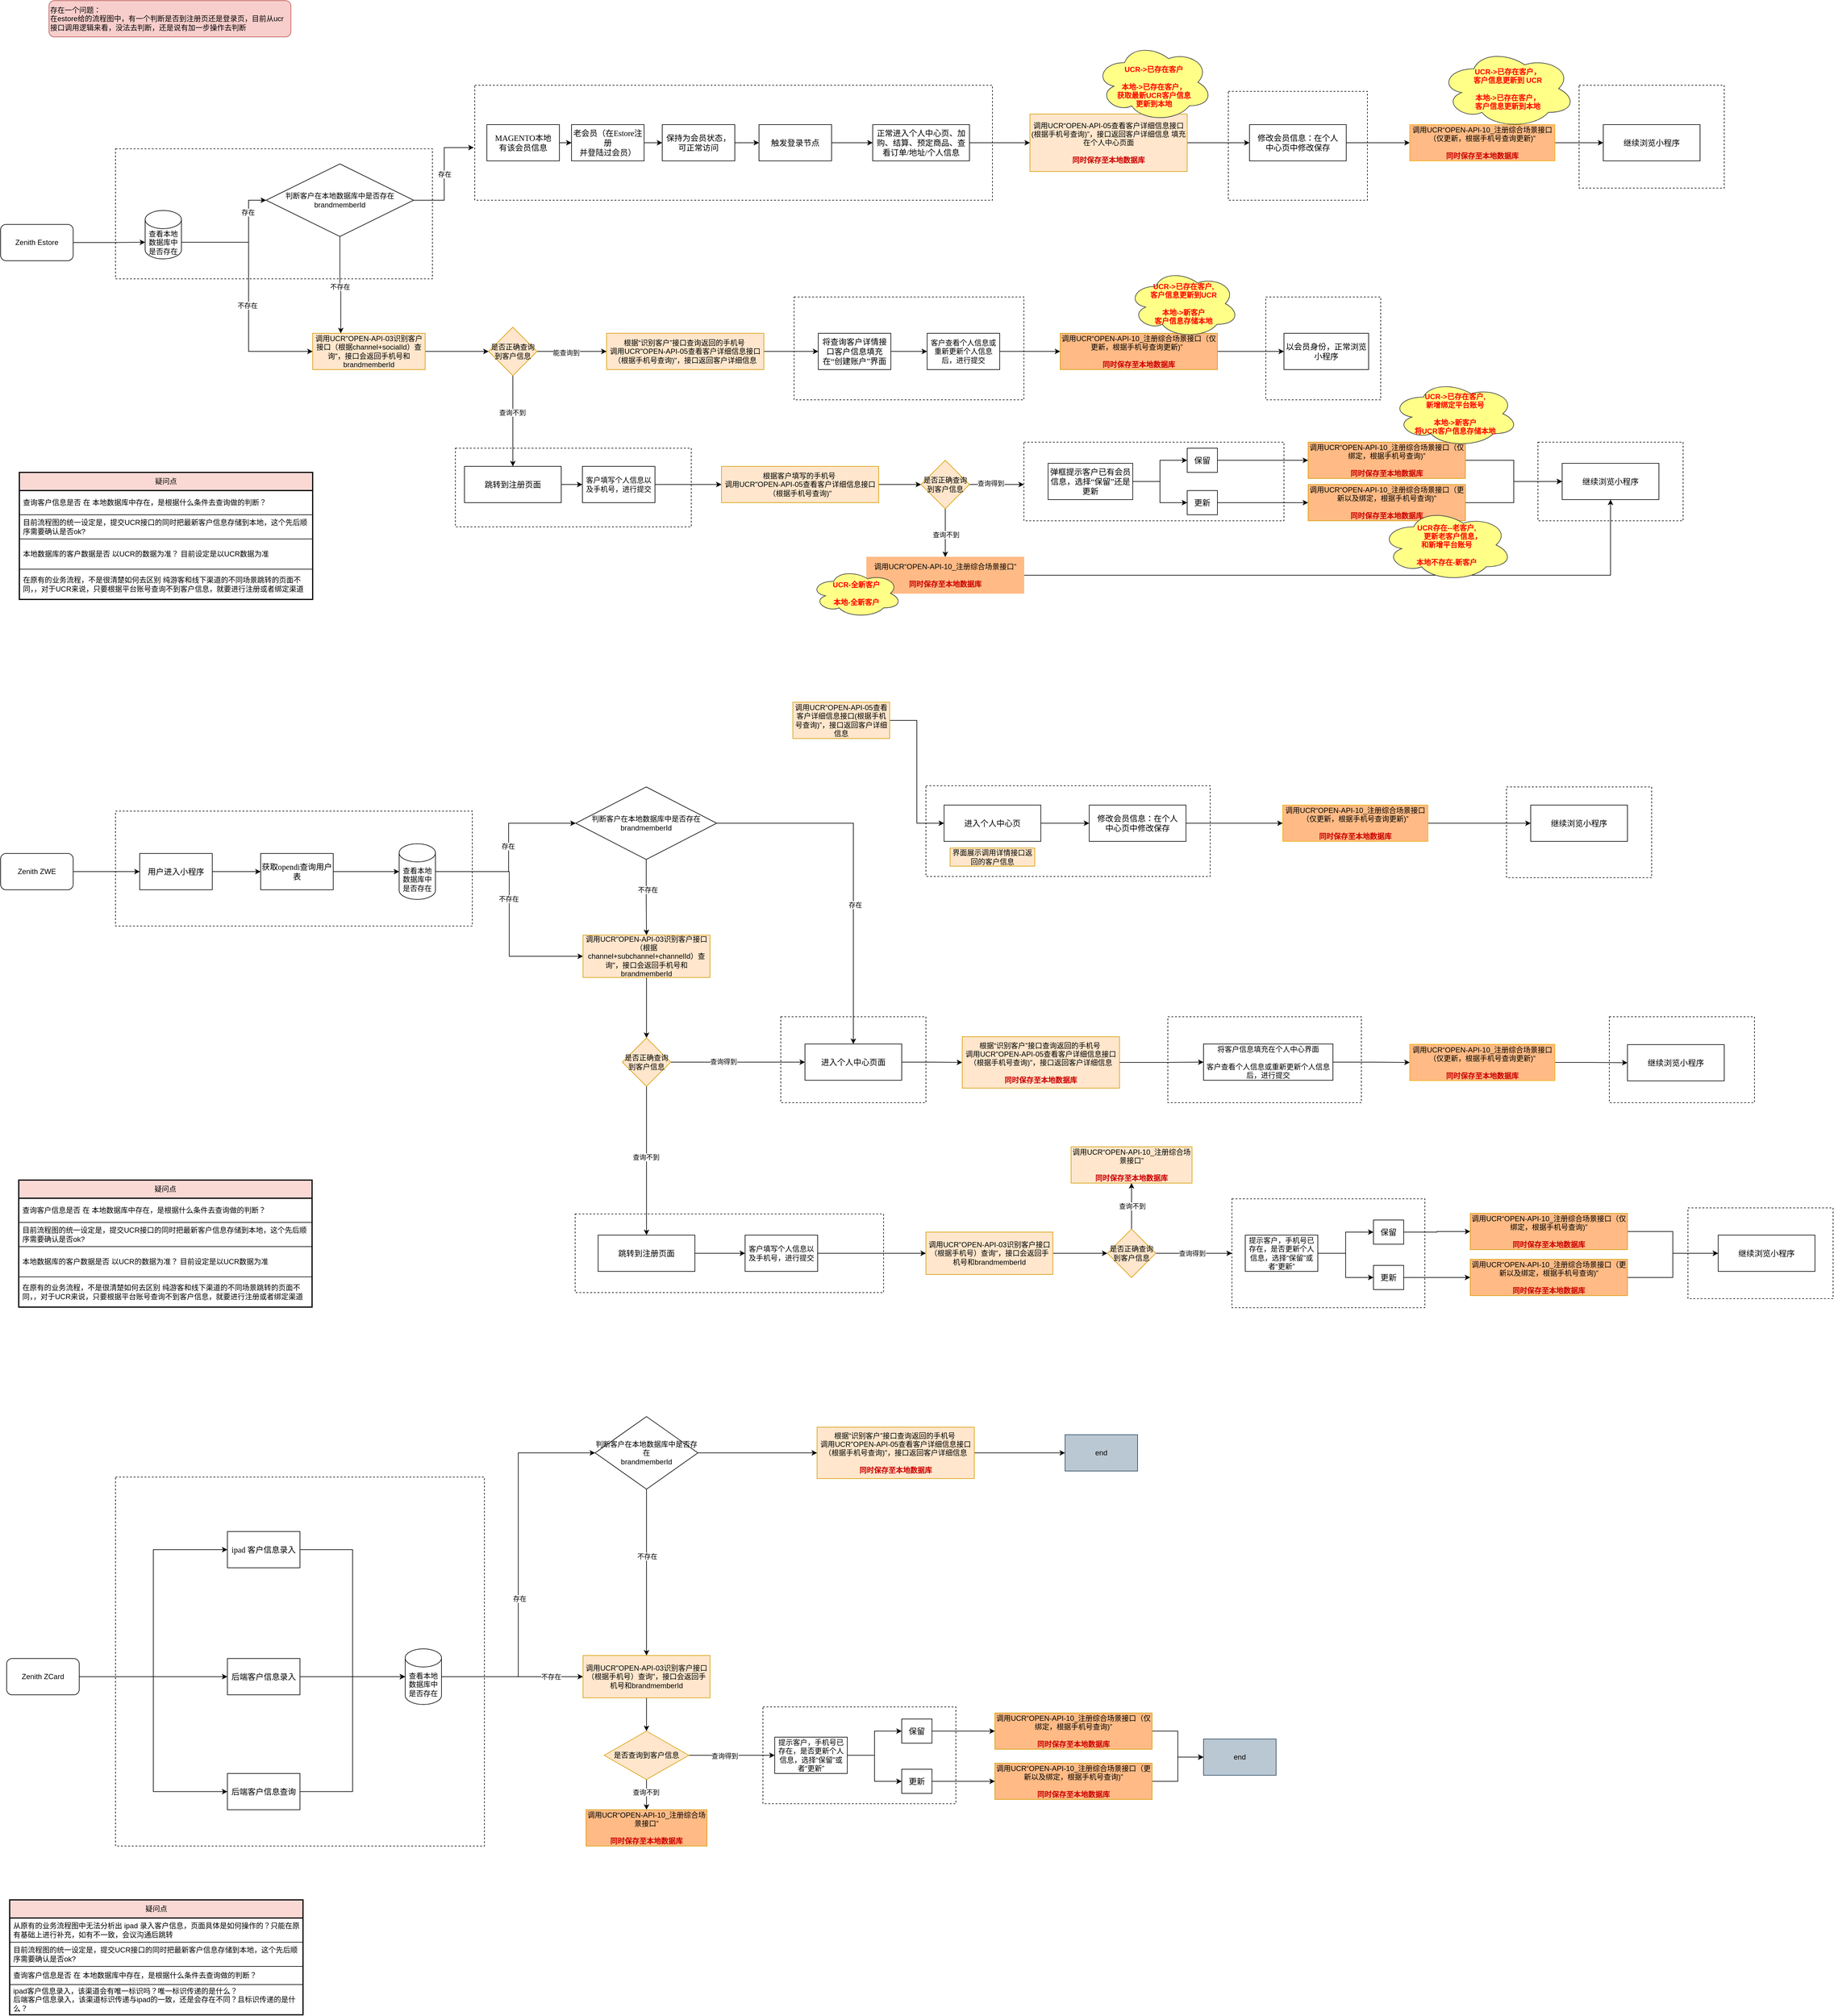 <mxfile version="24.7.10">
  <diagram name="第 1 页" id="hqh7gR30OE5MKf-IJ9V2">
    <mxGraphModel dx="2090" dy="1097" grid="1" gridSize="10" guides="1" tooltips="1" connect="1" arrows="1" fold="1" page="1" pageScale="1" pageWidth="827" pageHeight="1169" math="0" shadow="0">
      <root>
        <mxCell id="0" />
        <mxCell id="1" parent="0" />
        <mxCell id="8Ivr_NgXvTZtsLet6FPW-158" value="" style="rounded=0;whiteSpace=wrap;html=1;dashed=1;" vertex="1" parent="1">
          <mxGeometry x="200" y="265" width="524" height="215" as="geometry" />
        </mxCell>
        <mxCell id="8Ivr_NgXvTZtsLet6FPW-269" value="" style="rounded=0;whiteSpace=wrap;html=1;dashed=1;" vertex="1" parent="1">
          <mxGeometry x="1270.5" y="2841" width="319" height="160" as="geometry" />
        </mxCell>
        <mxCell id="8Ivr_NgXvTZtsLet6FPW-289" value="疑问点" style="swimlane;fontStyle=0;childLayout=stackLayout;horizontal=1;startSize=30;horizontalStack=0;resizeParent=1;resizeParentMax=0;resizeLast=0;collapsible=1;marginBottom=0;whiteSpace=wrap;html=1;fillColor=#FAD9D5;strokeColor=#0e0c0b;fontSize=12;strokeWidth=2;perimeterSpacing=1;" vertex="1" parent="1">
          <mxGeometry x="25" y="3160" width="485" height="190" as="geometry">
            <mxRectangle x="25" y="3160" width="80" height="30" as="alternateBounds" />
          </mxGeometry>
        </mxCell>
        <mxCell id="8Ivr_NgXvTZtsLet6FPW-290" value="从原有的业务流程图中无法分析出 ipad 录入客户信息，页面具体是如何操作的？只能在原有基础上进行补充，如有不一致，会议沟通后跳转" style="text;strokeColor=default;fillColor=none;align=left;verticalAlign=middle;spacingLeft=4;spacingRight=4;overflow=hidden;points=[[0,0.5],[1,0.5]];portConstraint=eastwest;rotatable=0;whiteSpace=wrap;html=1;" vertex="1" parent="8Ivr_NgXvTZtsLet6FPW-289">
          <mxGeometry y="30" width="485" height="40" as="geometry" />
        </mxCell>
        <mxCell id="8Ivr_NgXvTZtsLet6FPW-291" value="目前流程图的统一设定是，提交UCR接口的同时把最新客户信息存储到本地，这个先后顺序需要确认是否ok?" style="text;strokeColor=default;fillColor=none;align=left;verticalAlign=middle;spacingLeft=4;spacingRight=4;overflow=hidden;points=[[0,0.5],[1,0.5]];portConstraint=eastwest;rotatable=0;whiteSpace=wrap;html=1;" vertex="1" parent="8Ivr_NgXvTZtsLet6FPW-289">
          <mxGeometry y="70" width="485" height="40" as="geometry" />
        </mxCell>
        <mxCell id="8Ivr_NgXvTZtsLet6FPW-292" value="查询客户信息是否 在 本地数据库中存在，是根据什么条件去查询做的判断？" style="text;strokeColor=default;fillColor=none;align=left;verticalAlign=middle;spacingLeft=4;spacingRight=4;overflow=hidden;points=[[0,0.5],[1,0.5]];portConstraint=eastwest;rotatable=0;whiteSpace=wrap;html=1;" vertex="1" parent="8Ivr_NgXvTZtsLet6FPW-289">
          <mxGeometry y="110" width="485" height="30" as="geometry" />
        </mxCell>
        <mxCell id="8Ivr_NgXvTZtsLet6FPW-293" value="ipad客户信息录入，该渠道会有唯一标识吗？唯一标识传递的是什么？&lt;div&gt;后端客户信息录入，该渠道标识传递与ipad的一致，还是会存在不同？且标识传递的是什么？&lt;/div&gt;" style="text;strokeColor=default;fillColor=none;align=left;verticalAlign=middle;spacingLeft=4;spacingRight=4;overflow=hidden;points=[[0,0.5],[1,0.5]];portConstraint=eastwest;rotatable=0;whiteSpace=wrap;html=1;" vertex="1" parent="8Ivr_NgXvTZtsLet6FPW-289">
          <mxGeometry y="140" width="485" height="50" as="geometry" />
        </mxCell>
        <mxCell id="8Ivr_NgXvTZtsLet6FPW-238" value="" style="rounded=0;whiteSpace=wrap;html=1;dashed=1;" vertex="1" parent="1">
          <mxGeometry x="200" y="2461" width="610" height="610" as="geometry" />
        </mxCell>
        <mxCell id="8Ivr_NgXvTZtsLet6FPW-232" value="" style="rounded=0;whiteSpace=wrap;html=1;dashed=1;" vertex="1" parent="1">
          <mxGeometry x="2670" y="1700" width="240" height="142" as="geometry" />
        </mxCell>
        <mxCell id="8Ivr_NgXvTZtsLet6FPW-229" value="" style="rounded=0;whiteSpace=wrap;html=1;dashed=1;" vertex="1" parent="1">
          <mxGeometry x="1940" y="1700" width="320" height="142" as="geometry" />
        </mxCell>
        <mxCell id="8Ivr_NgXvTZtsLet6FPW-222" value="" style="rounded=0;whiteSpace=wrap;html=1;dashed=1;" vertex="1" parent="1">
          <mxGeometry x="1300" y="1700" width="240" height="142" as="geometry" />
        </mxCell>
        <mxCell id="8Ivr_NgXvTZtsLet6FPW-214" value="" style="rounded=0;whiteSpace=wrap;html=1;dashed=1;" vertex="1" parent="1">
          <mxGeometry x="2800" y="2016" width="240" height="150" as="geometry" />
        </mxCell>
        <mxCell id="8Ivr_NgXvTZtsLet6FPW-154" value="" style="rounded=0;whiteSpace=wrap;html=1;dashed=1;" vertex="1" parent="1">
          <mxGeometry x="960" y="2026" width="510" height="130" as="geometry" />
        </mxCell>
        <mxCell id="8Ivr_NgXvTZtsLet6FPW-141" value="" style="rounded=0;whiteSpace=wrap;html=1;dashed=1;" vertex="1" parent="1">
          <mxGeometry x="1540" y="1318" width="470" height="150" as="geometry" />
        </mxCell>
        <mxCell id="8Ivr_NgXvTZtsLet6FPW-149" value="" style="rounded=0;whiteSpace=wrap;html=1;dashed=1;" vertex="1" parent="1">
          <mxGeometry x="2500" y="1320" width="240" height="150" as="geometry" />
        </mxCell>
        <mxCell id="8Ivr_NgXvTZtsLet6FPW-119" value="" style="rounded=0;whiteSpace=wrap;html=1;dashed=1;" vertex="1" parent="1">
          <mxGeometry x="200" y="1360" width="590" height="190" as="geometry" />
        </mxCell>
        <mxCell id="8Ivr_NgXvTZtsLet6FPW-107" value="" style="rounded=0;whiteSpace=wrap;html=1;dashed=1;" vertex="1" parent="1">
          <mxGeometry x="2552" y="750" width="240" height="130" as="geometry" />
        </mxCell>
        <mxCell id="8Ivr_NgXvTZtsLet6FPW-74" value="" style="rounded=0;whiteSpace=wrap;html=1;dashed=1;" vertex="1" parent="1">
          <mxGeometry x="762" y="760" width="390" height="130" as="geometry" />
        </mxCell>
        <mxCell id="8Ivr_NgXvTZtsLet6FPW-71" value="" style="rounded=0;whiteSpace=wrap;html=1;dashed=1;" vertex="1" parent="1">
          <mxGeometry x="2102" y="510" width="190" height="170" as="geometry" />
        </mxCell>
        <mxCell id="8Ivr_NgXvTZtsLet6FPW-64" value="" style="rounded=0;whiteSpace=wrap;html=1;dashed=1;" vertex="1" parent="1">
          <mxGeometry x="1322" y="510" width="380" height="170" as="geometry" />
        </mxCell>
        <mxCell id="8Ivr_NgXvTZtsLet6FPW-46" value="z" style="rounded=0;whiteSpace=wrap;html=1;dashed=1;" vertex="1" parent="1">
          <mxGeometry x="2620" y="160" width="240" height="170" as="geometry" />
        </mxCell>
        <mxCell id="8Ivr_NgXvTZtsLet6FPW-37" value="" style="rounded=0;whiteSpace=wrap;html=1;dashed=1;" vertex="1" parent="1">
          <mxGeometry x="2040" y="170" width="230" height="180" as="geometry" />
        </mxCell>
        <mxCell id="8Ivr_NgXvTZtsLet6FPW-1" value="Zenith Estore" style="rounded=1;whiteSpace=wrap;html=1;" vertex="1" parent="1">
          <mxGeometry x="10" y="390" width="120" height="60" as="geometry" />
        </mxCell>
        <mxCell id="8Ivr_NgXvTZtsLet6FPW-298" style="edgeStyle=orthogonalEdgeStyle;rounded=0;orthogonalLoop=1;jettySize=auto;html=1;exitX=1;exitY=0;exitDx=0;exitDy=52.5;exitPerimeter=0;entryX=0;entryY=0.5;entryDx=0;entryDy=0;" edge="1" parent="1" source="8Ivr_NgXvTZtsLet6FPW-2" target="8Ivr_NgXvTZtsLet6FPW-6">
          <mxGeometry relative="1" as="geometry">
            <Array as="points">
              <mxPoint x="420" y="419" />
              <mxPoint x="420" y="600" />
            </Array>
          </mxGeometry>
        </mxCell>
        <mxCell id="8Ivr_NgXvTZtsLet6FPW-299" value="不存在" style="edgeLabel;html=1;align=center;verticalAlign=middle;resizable=0;points=[];" vertex="1" connectable="0" parent="8Ivr_NgXvTZtsLet6FPW-298">
          <mxGeometry x="0.081" y="-2" relative="1" as="geometry">
            <mxPoint as="offset" />
          </mxGeometry>
        </mxCell>
        <mxCell id="8Ivr_NgXvTZtsLet6FPW-302" style="edgeStyle=orthogonalEdgeStyle;rounded=0;orthogonalLoop=1;jettySize=auto;html=1;exitX=1;exitY=0;exitDx=0;exitDy=52.5;exitPerimeter=0;entryX=0;entryY=0.5;entryDx=0;entryDy=0;" edge="1" parent="1" source="8Ivr_NgXvTZtsLet6FPW-2" target="8Ivr_NgXvTZtsLet6FPW-14">
          <mxGeometry relative="1" as="geometry">
            <Array as="points">
              <mxPoint x="420" y="420" />
              <mxPoint x="420" y="350" />
            </Array>
          </mxGeometry>
        </mxCell>
        <mxCell id="8Ivr_NgXvTZtsLet6FPW-303" value="存在" style="edgeLabel;html=1;align=center;verticalAlign=middle;resizable=0;points=[];" vertex="1" connectable="0" parent="8Ivr_NgXvTZtsLet6FPW-302">
          <mxGeometry x="0.539" y="1" relative="1" as="geometry">
            <mxPoint as="offset" />
          </mxGeometry>
        </mxCell>
        <mxCell id="8Ivr_NgXvTZtsLet6FPW-2" value="查看本地数据库中是否存在" style="shape=cylinder3;whiteSpace=wrap;html=1;boundedLbl=1;backgroundOutline=1;size=15;" vertex="1" parent="1">
          <mxGeometry x="249" y="367" width="60" height="80" as="geometry" />
        </mxCell>
        <mxCell id="8Ivr_NgXvTZtsLet6FPW-310" style="edgeStyle=orthogonalEdgeStyle;rounded=0;orthogonalLoop=1;jettySize=auto;html=1;exitX=1;exitY=0.5;exitDx=0;exitDy=0;entryX=0;entryY=0.5;entryDx=0;entryDy=0;" edge="1" parent="1" source="8Ivr_NgXvTZtsLet6FPW-6" target="8Ivr_NgXvTZtsLet6FPW-53">
          <mxGeometry relative="1" as="geometry" />
        </mxCell>
        <mxCell id="8Ivr_NgXvTZtsLet6FPW-6" value="调用UCR&quot;OPEN-API-03识别客户接口（根据channel+socialId）查询&quot;，接口会返回手机号和brandmemberId" style="rounded=0;whiteSpace=wrap;html=1;fillColor=#ffe6cc;strokeColor=#d79b00;" vertex="1" parent="1">
          <mxGeometry x="526" y="570" width="186" height="60" as="geometry" />
        </mxCell>
        <mxCell id="8Ivr_NgXvTZtsLet6FPW-50" style="edgeStyle=orthogonalEdgeStyle;rounded=0;orthogonalLoop=1;jettySize=auto;html=1;exitX=0.5;exitY=1;exitDx=0;exitDy=0;entryX=0.25;entryY=0;entryDx=0;entryDy=0;" edge="1" parent="1" source="8Ivr_NgXvTZtsLet6FPW-14" target="8Ivr_NgXvTZtsLet6FPW-6">
          <mxGeometry relative="1" as="geometry">
            <mxPoint x="754" y="470" as="targetPoint" />
          </mxGeometry>
        </mxCell>
        <mxCell id="8Ivr_NgXvTZtsLet6FPW-51" value="不存在" style="edgeLabel;html=1;align=center;verticalAlign=middle;resizable=0;points=[];" vertex="1" connectable="0" parent="8Ivr_NgXvTZtsLet6FPW-50">
          <mxGeometry x="0.042" y="-2" relative="1" as="geometry">
            <mxPoint as="offset" />
          </mxGeometry>
        </mxCell>
        <mxCell id="8Ivr_NgXvTZtsLet6FPW-14" value="判断客户在本地数据库中是否存在&lt;div&gt;brandmemberId&lt;/div&gt;" style="rhombus;whiteSpace=wrap;html=1;" vertex="1" parent="1">
          <mxGeometry x="449" y="290" width="244" height="120" as="geometry" />
        </mxCell>
        <mxCell id="8Ivr_NgXvTZtsLet6FPW-313" style="edgeStyle=orthogonalEdgeStyle;rounded=0;orthogonalLoop=1;jettySize=auto;html=1;exitX=1;exitY=0.5;exitDx=0;exitDy=0;entryX=0;entryY=0.5;entryDx=0;entryDy=0;" edge="1" parent="1" source="8Ivr_NgXvTZtsLet6FPW-15" target="8Ivr_NgXvTZtsLet6FPW-42">
          <mxGeometry relative="1" as="geometry" />
        </mxCell>
        <mxCell id="8Ivr_NgXvTZtsLet6FPW-15" value="调用UCR“OPEN-API-05查看客户详细信息接口(根据手机号查询)”，接口返回客户详细信息 填充在个人中心页面&lt;div&gt;&lt;br&gt;&lt;/div&gt;&lt;div&gt;&lt;font color=&quot;#cc0000&quot;&gt;&lt;b&gt;同时保存至本地数据库&lt;/b&gt;&lt;/font&gt;&lt;/div&gt;" style="rounded=0;whiteSpace=wrap;html=1;fillColor=#ffe6cc;strokeColor=#d79b00;" vertex="1" parent="1">
          <mxGeometry x="1712" y="207.5" width="260" height="95" as="geometry" />
        </mxCell>
        <mxCell id="8Ivr_NgXvTZtsLet6FPW-26" value="" style="rounded=0;whiteSpace=wrap;html=1;dashed=1;" vertex="1" parent="1">
          <mxGeometry x="794" y="160" width="856" height="190" as="geometry" />
        </mxCell>
        <mxCell id="8Ivr_NgXvTZtsLet6FPW-27" style="edgeStyle=orthogonalEdgeStyle;rounded=0;orthogonalLoop=1;jettySize=auto;html=1;exitX=1;exitY=0.5;exitDx=0;exitDy=0;entryX=-0.002;entryY=0.542;entryDx=0;entryDy=0;entryPerimeter=0;" edge="1" parent="1" source="8Ivr_NgXvTZtsLet6FPW-14" target="8Ivr_NgXvTZtsLet6FPW-26">
          <mxGeometry relative="1" as="geometry" />
        </mxCell>
        <mxCell id="8Ivr_NgXvTZtsLet6FPW-28" value="存在" style="edgeLabel;html=1;align=center;verticalAlign=middle;resizable=0;points=[];" vertex="1" connectable="0" parent="8Ivr_NgXvTZtsLet6FPW-27">
          <mxGeometry x="0.011" relative="1" as="geometry">
            <mxPoint as="offset" />
          </mxGeometry>
        </mxCell>
        <mxCell id="8Ivr_NgXvTZtsLet6FPW-31" value="" style="edgeStyle=orthogonalEdgeStyle;rounded=0;orthogonalLoop=1;jettySize=auto;html=1;" edge="1" parent="1" source="8Ivr_NgXvTZtsLet6FPW-29" target="8Ivr_NgXvTZtsLet6FPW-30">
          <mxGeometry relative="1" as="geometry" />
        </mxCell>
        <mxCell id="8Ivr_NgXvTZtsLet6FPW-29" value="&lt;div&gt;&lt;span style=&quot;font-family: PingFangSC-Regular; font-size: 10pt;&quot;&gt;MAGENTO本地&lt;br/&gt;&lt;/span&gt;&lt;/div&gt;&lt;div&gt;&lt;span style=&quot;font-family: PingFangSC-Regular; font-size: 10pt;&quot;&gt;有该会员信息&lt;/span&gt;&lt;/div&gt;" style="rounded=0;whiteSpace=wrap;html=1;" vertex="1" parent="1">
          <mxGeometry x="814" y="225" width="120" height="60" as="geometry" />
        </mxCell>
        <mxCell id="8Ivr_NgXvTZtsLet6FPW-33" value="" style="edgeStyle=orthogonalEdgeStyle;rounded=0;orthogonalLoop=1;jettySize=auto;html=1;" edge="1" parent="1" source="8Ivr_NgXvTZtsLet6FPW-30" target="8Ivr_NgXvTZtsLet6FPW-32">
          <mxGeometry relative="1" as="geometry" />
        </mxCell>
        <mxCell id="8Ivr_NgXvTZtsLet6FPW-30" value="&lt;div&gt;&lt;span style=&quot;font-family: PingFangSC-Regular; font-size: 10pt;&quot;&gt;⽼会员（在Estore注册&lt;br/&gt;&lt;/span&gt;&lt;/div&gt;&lt;div&gt;&lt;span style=&quot;font-family: PingFangSC-Regular; font-size: 10pt;&quot;&gt;并登陆过会员）&lt;/span&gt;&lt;/div&gt;" style="whiteSpace=wrap;html=1;rounded=0;" vertex="1" parent="1">
          <mxGeometry x="954" y="225" width="120" height="60" as="geometry" />
        </mxCell>
        <mxCell id="8Ivr_NgXvTZtsLet6FPW-35" value="" style="edgeStyle=orthogonalEdgeStyle;rounded=0;orthogonalLoop=1;jettySize=auto;html=1;" edge="1" parent="1" source="8Ivr_NgXvTZtsLet6FPW-32" target="8Ivr_NgXvTZtsLet6FPW-34">
          <mxGeometry relative="1" as="geometry" />
        </mxCell>
        <mxCell id="8Ivr_NgXvTZtsLet6FPW-32" value="&lt;div&gt;&lt;span style=&quot;font-family: PingFangSC-Regular; font-size: 10pt;&quot;&gt;保持为会员状态，&lt;br/&gt;&lt;/span&gt;&lt;/div&gt;&lt;div&gt;&lt;span style=&quot;font-family: PingFangSC-Regular; font-size: 10pt;&quot;&gt;可正常访问&lt;/span&gt;&lt;/div&gt;" style="whiteSpace=wrap;html=1;rounded=0;" vertex="1" parent="1">
          <mxGeometry x="1104" y="225" width="120" height="60" as="geometry" />
        </mxCell>
        <mxCell id="8Ivr_NgXvTZtsLet6FPW-311" style="edgeStyle=orthogonalEdgeStyle;rounded=0;orthogonalLoop=1;jettySize=auto;html=1;exitX=1;exitY=0.5;exitDx=0;exitDy=0;entryX=0;entryY=0.5;entryDx=0;entryDy=0;" edge="1" parent="1" source="8Ivr_NgXvTZtsLet6FPW-34" target="8Ivr_NgXvTZtsLet6FPW-39">
          <mxGeometry relative="1" as="geometry" />
        </mxCell>
        <mxCell id="8Ivr_NgXvTZtsLet6FPW-34" value="&lt;br&gt;&lt;div&gt;&lt;span style=&quot;mso-spacerun:&#39;yes&#39;;font-family:PingFangSC-Regular;color:rgb(0,0,0);font-size:10.0pt;mso-font-kerning:0.0pt;&quot;&gt;&lt;font face=&quot;PingFangSC-Regular&quot;&gt;触发登录节点&lt;/font&gt;&lt;/span&gt;&lt;/div&gt;&lt;div&gt;&lt;br&gt;&lt;/div&gt;" style="whiteSpace=wrap;html=1;rounded=0;" vertex="1" parent="1">
          <mxGeometry x="1264" y="225" width="120" height="60" as="geometry" />
        </mxCell>
        <mxCell id="8Ivr_NgXvTZtsLet6FPW-312" style="edgeStyle=orthogonalEdgeStyle;rounded=0;orthogonalLoop=1;jettySize=auto;html=1;exitX=1;exitY=0.5;exitDx=0;exitDy=0;entryX=0;entryY=0.5;entryDx=0;entryDy=0;" edge="1" parent="1" source="8Ivr_NgXvTZtsLet6FPW-39" target="8Ivr_NgXvTZtsLet6FPW-15">
          <mxGeometry relative="1" as="geometry" />
        </mxCell>
        <mxCell id="8Ivr_NgXvTZtsLet6FPW-39" value="&lt;div&gt;&lt;span style=&quot;font-family: PingFangSC-Regular; font-size: 10pt;&quot;&gt;正常进⼊&lt;/span&gt;&lt;span style=&quot;font-family: PingFangSC-Regular; font-size: 10pt;&quot;&gt;个⼈中⼼⻚&lt;/span&gt;&lt;span style=&quot;font-family: PingFangSC-Regular; font-size: 10pt;&quot;&gt;、&lt;/span&gt;&lt;span style=&quot;font-family: PingFangSC-Regular; font-size: 10pt;&quot;&gt;加&lt;/span&gt;&lt;/div&gt;&lt;div&gt;&lt;span style=&quot;font-family: PingFangSC-Regular; font-size: 10pt;&quot;&gt;购&lt;/span&gt;&lt;span style=&quot;font-family: PingFangSC-Regular; font-size: 10pt;&quot;&gt;、&lt;/span&gt;&lt;span style=&quot;font-family: PingFangSC-Regular; font-size: 10pt;&quot;&gt;结算&lt;/span&gt;&lt;span style=&quot;font-family: PingFangSC-Regular; font-size: 10pt;&quot;&gt;、&lt;/span&gt;&lt;span style=&quot;font-family: PingFangSC-Regular; font-size: 10pt;&quot;&gt;预定商品&lt;/span&gt;&lt;span style=&quot;font-family: PingFangSC-Regular; font-size: 10pt;&quot;&gt;、&lt;/span&gt;&lt;span style=&quot;font-family: PingFangSC-Regular; font-size: 10pt;&quot;&gt;查&lt;br/&gt;&lt;/span&gt;&lt;/div&gt;&lt;div&gt;&lt;span style=&quot;font-family: PingFangSC-Regular; font-size: 10pt;&quot;&gt;看订单/地址/个⼈信息&lt;/span&gt;&lt;/div&gt;" style="whiteSpace=wrap;html=1;rounded=0;" vertex="1" parent="1">
          <mxGeometry x="1452" y="225" width="160" height="60" as="geometry" />
        </mxCell>
        <mxCell id="8Ivr_NgXvTZtsLet6FPW-315" style="edgeStyle=orthogonalEdgeStyle;rounded=0;orthogonalLoop=1;jettySize=auto;html=1;exitX=1;exitY=0.5;exitDx=0;exitDy=0;entryX=0;entryY=0.5;entryDx=0;entryDy=0;" edge="1" parent="1" source="8Ivr_NgXvTZtsLet6FPW-42" target="8Ivr_NgXvTZtsLet6FPW-44">
          <mxGeometry relative="1" as="geometry" />
        </mxCell>
        <mxCell id="8Ivr_NgXvTZtsLet6FPW-42" value="&lt;div&gt;&lt;span style=&quot;font-family: PingFangSC-Regular; font-size: 10pt;&quot;&gt;修改会员信息：在个⼈&lt;br/&gt;&lt;/span&gt;&lt;/div&gt;&lt;div&gt;&lt;span style=&quot;font-family: PingFangSC-Regular; font-size: 10pt;&quot;&gt;中⼼⻚中修改保存&lt;/span&gt;&lt;/div&gt;" style="whiteSpace=wrap;html=1;rounded=0;" vertex="1" parent="1">
          <mxGeometry x="2075" y="225" width="160" height="60" as="geometry" />
        </mxCell>
        <mxCell id="8Ivr_NgXvTZtsLet6FPW-49" style="edgeStyle=orthogonalEdgeStyle;rounded=0;orthogonalLoop=1;jettySize=auto;html=1;exitX=1;exitY=0.5;exitDx=0;exitDy=0;entryX=0;entryY=0.5;entryDx=0;entryDy=0;" edge="1" parent="1" source="8Ivr_NgXvTZtsLet6FPW-44" target="8Ivr_NgXvTZtsLet6FPW-47">
          <mxGeometry relative="1" as="geometry" />
        </mxCell>
        <mxCell id="8Ivr_NgXvTZtsLet6FPW-44" value="调用UCR“OPEN-API-10_注册综合场景接口（仅更新，根据手机号查询更新)”&lt;div&gt;&lt;br&gt;&lt;/div&gt;&lt;div&gt;&lt;b&gt;&lt;font color=&quot;#cc0000&quot;&gt;同时保存至本地数据库&lt;/font&gt;&lt;/b&gt;&lt;br&gt;&lt;/div&gt;" style="rounded=0;whiteSpace=wrap;html=1;fillColor=#FFBA85;strokeColor=#f1af09;" vertex="1" parent="1">
          <mxGeometry x="2340" y="225" width="240" height="60" as="geometry" />
        </mxCell>
        <mxCell id="8Ivr_NgXvTZtsLet6FPW-47" value="&lt;div&gt;&lt;span style=&quot;font-family: PingFangSC-Regular; font-size: 10pt;&quot;&gt;继续浏览⼩程序&lt;/span&gt;&lt;/div&gt;" style="whiteSpace=wrap;html=1;rounded=0;" vertex="1" parent="1">
          <mxGeometry x="2660" y="225" width="160" height="60" as="geometry" />
        </mxCell>
        <mxCell id="8Ivr_NgXvTZtsLet6FPW-56" value="" style="edgeStyle=orthogonalEdgeStyle;rounded=0;orthogonalLoop=1;jettySize=auto;html=1;entryX=0.5;entryY=0;entryDx=0;entryDy=0;" edge="1" parent="1" source="8Ivr_NgXvTZtsLet6FPW-53" target="8Ivr_NgXvTZtsLet6FPW-75">
          <mxGeometry relative="1" as="geometry">
            <mxPoint x="857" y="750" as="targetPoint" />
          </mxGeometry>
        </mxCell>
        <mxCell id="8Ivr_NgXvTZtsLet6FPW-60" value="查询不到" style="edgeLabel;html=1;align=center;verticalAlign=middle;resizable=0;points=[];" vertex="1" connectable="0" parent="8Ivr_NgXvTZtsLet6FPW-56">
          <mxGeometry x="-0.185" y="-1" relative="1" as="geometry">
            <mxPoint as="offset" />
          </mxGeometry>
        </mxCell>
        <mxCell id="8Ivr_NgXvTZtsLet6FPW-61" style="edgeStyle=orthogonalEdgeStyle;rounded=0;orthogonalLoop=1;jettySize=auto;html=1;exitX=1;exitY=0.5;exitDx=0;exitDy=0;entryX=0;entryY=0.5;entryDx=0;entryDy=0;" edge="1" parent="1" source="8Ivr_NgXvTZtsLet6FPW-53">
          <mxGeometry relative="1" as="geometry">
            <mxPoint x="1012" y="600" as="targetPoint" />
          </mxGeometry>
        </mxCell>
        <mxCell id="8Ivr_NgXvTZtsLet6FPW-62" value="能查询到" style="edgeLabel;html=1;align=center;verticalAlign=middle;resizable=0;points=[];" vertex="1" connectable="0" parent="8Ivr_NgXvTZtsLet6FPW-61">
          <mxGeometry x="-0.168" y="-2" relative="1" as="geometry">
            <mxPoint as="offset" />
          </mxGeometry>
        </mxCell>
        <mxCell id="8Ivr_NgXvTZtsLet6FPW-53" value="是否正确查询到客户信息" style="rhombus;whiteSpace=wrap;html=1;fillColor=#ffe6cc;strokeColor=#d79b00;rounded=0;" vertex="1" parent="1">
          <mxGeometry x="817" y="560" width="80" height="80" as="geometry" />
        </mxCell>
        <mxCell id="8Ivr_NgXvTZtsLet6FPW-68" style="edgeStyle=orthogonalEdgeStyle;rounded=0;orthogonalLoop=1;jettySize=auto;html=1;exitX=1;exitY=0.5;exitDx=0;exitDy=0;entryX=0;entryY=0.5;entryDx=0;entryDy=0;" edge="1" parent="1" source="8Ivr_NgXvTZtsLet6FPW-63" target="8Ivr_NgXvTZtsLet6FPW-65">
          <mxGeometry relative="1" as="geometry" />
        </mxCell>
        <mxCell id="8Ivr_NgXvTZtsLet6FPW-63" value="根据“识别客户”接口查询返回的手机号&amp;nbsp;&lt;br&gt;调用UCR&quot;OPEN-API-05查看客户详细信息接口（根据手机号查询)&quot;，接口返回客户详细信息" style="rounded=0;whiteSpace=wrap;html=1;fillColor=#ffe6cc;strokeColor=#d79b00;" vertex="1" parent="1">
          <mxGeometry x="1012" y="570" width="260" height="60" as="geometry" />
        </mxCell>
        <mxCell id="8Ivr_NgXvTZtsLet6FPW-69" value="" style="edgeStyle=orthogonalEdgeStyle;rounded=0;orthogonalLoop=1;jettySize=auto;html=1;" edge="1" parent="1" source="8Ivr_NgXvTZtsLet6FPW-65" target="8Ivr_NgXvTZtsLet6FPW-66">
          <mxGeometry relative="1" as="geometry" />
        </mxCell>
        <mxCell id="8Ivr_NgXvTZtsLet6FPW-65" value="&lt;font face=&quot;PingFangSC-Regular&quot;&gt;&lt;span style=&quot;font-size: 13.333px;&quot;&gt;将查询客户详情接口客户信息填充在“创建账户”界面&lt;/span&gt;&lt;/font&gt;" style="whiteSpace=wrap;html=1;rounded=0;fontStyle=0" vertex="1" parent="1">
          <mxGeometry x="1362" y="570" width="120" height="60" as="geometry" />
        </mxCell>
        <mxCell id="8Ivr_NgXvTZtsLet6FPW-70" style="edgeStyle=orthogonalEdgeStyle;rounded=0;orthogonalLoop=1;jettySize=auto;html=1;exitX=1;exitY=0.5;exitDx=0;exitDy=0;entryX=0;entryY=0.5;entryDx=0;entryDy=0;" edge="1" parent="1" source="8Ivr_NgXvTZtsLet6FPW-66" target="8Ivr_NgXvTZtsLet6FPW-67">
          <mxGeometry relative="1" as="geometry" />
        </mxCell>
        <mxCell id="8Ivr_NgXvTZtsLet6FPW-66" value="客户查看个人信息或重新更新个人信息后，进行提交" style="whiteSpace=wrap;html=1;rounded=0;" vertex="1" parent="1">
          <mxGeometry x="1542" y="570" width="120" height="60" as="geometry" />
        </mxCell>
        <mxCell id="8Ivr_NgXvTZtsLet6FPW-73" style="edgeStyle=orthogonalEdgeStyle;rounded=0;orthogonalLoop=1;jettySize=auto;html=1;exitX=1;exitY=0.5;exitDx=0;exitDy=0;entryX=0;entryY=0.5;entryDx=0;entryDy=0;" edge="1" parent="1" source="8Ivr_NgXvTZtsLet6FPW-67" target="8Ivr_NgXvTZtsLet6FPW-72">
          <mxGeometry relative="1" as="geometry" />
        </mxCell>
        <mxCell id="8Ivr_NgXvTZtsLet6FPW-67" value="调用UCR“OPEN-API-10_注册综合场景接口（仅更新，根据手机号查询更新)”&amp;nbsp;&amp;nbsp;&lt;div&gt;&lt;br&gt;&lt;b&gt;&lt;font color=&quot;#cc0000&quot;&gt;同时保存至本地数据库&lt;/font&gt;&lt;/b&gt;&lt;/div&gt;" style="rounded=0;whiteSpace=wrap;html=1;fillColor=#FFBA85;strokeColor=#d79b00;" vertex="1" parent="1">
          <mxGeometry x="1762" y="570" width="260" height="60" as="geometry" />
        </mxCell>
        <mxCell id="8Ivr_NgXvTZtsLet6FPW-72" value="&lt;div&gt;&lt;span style=&quot;font-family: PingFangSC-Regular; font-size: 10pt;&quot;&gt;以会员身份，正常浏览&lt;br/&gt;&lt;/span&gt;&lt;/div&gt;&lt;div&gt;&lt;span style=&quot;font-family: PingFangSC-Regular; font-size: 10pt;&quot;&gt;⼩程序&lt;/span&gt;&lt;/div&gt;" style="whiteSpace=wrap;html=1;rounded=0;" vertex="1" parent="1">
          <mxGeometry x="2132" y="570" width="140" height="60" as="geometry" />
        </mxCell>
        <mxCell id="8Ivr_NgXvTZtsLet6FPW-78" value="" style="edgeStyle=orthogonalEdgeStyle;rounded=0;orthogonalLoop=1;jettySize=auto;html=1;" edge="1" parent="1" source="8Ivr_NgXvTZtsLet6FPW-75" target="8Ivr_NgXvTZtsLet6FPW-77">
          <mxGeometry relative="1" as="geometry" />
        </mxCell>
        <mxCell id="8Ivr_NgXvTZtsLet6FPW-75" value="&lt;font face=&quot;PingFangSC-Regular&quot;&gt;&lt;span style=&quot;font-size: 13.333px;&quot;&gt;跳转到注册页面&lt;/span&gt;&lt;/font&gt;" style="whiteSpace=wrap;html=1;rounded=0;" vertex="1" parent="1">
          <mxGeometry x="777" y="790" width="160" height="60" as="geometry" />
        </mxCell>
        <mxCell id="8Ivr_NgXvTZtsLet6FPW-84" style="edgeStyle=orthogonalEdgeStyle;rounded=0;orthogonalLoop=1;jettySize=auto;html=1;exitX=1;exitY=0.5;exitDx=0;exitDy=0;entryX=0;entryY=0.5;entryDx=0;entryDy=0;" edge="1" parent="1" source="8Ivr_NgXvTZtsLet6FPW-77" target="8Ivr_NgXvTZtsLet6FPW-83">
          <mxGeometry relative="1" as="geometry" />
        </mxCell>
        <mxCell id="8Ivr_NgXvTZtsLet6FPW-77" value="客户填写个人信息以及手机号，进行提交" style="whiteSpace=wrap;html=1;rounded=0;" vertex="1" parent="1">
          <mxGeometry x="972" y="790" width="120" height="60" as="geometry" />
        </mxCell>
        <mxCell id="8Ivr_NgXvTZtsLet6FPW-87" style="edgeStyle=orthogonalEdgeStyle;rounded=0;orthogonalLoop=1;jettySize=auto;html=1;exitX=1;exitY=0.5;exitDx=0;exitDy=0;entryX=0;entryY=0.5;entryDx=0;entryDy=0;" edge="1" parent="1" source="8Ivr_NgXvTZtsLet6FPW-83" target="8Ivr_NgXvTZtsLet6FPW-86">
          <mxGeometry relative="1" as="geometry" />
        </mxCell>
        <mxCell id="8Ivr_NgXvTZtsLet6FPW-83" value="根据客户填写的手机号&amp;nbsp;&lt;br&gt;调用UCR&quot;OPEN-API-05查看客户详细信息接口（根据手机号查询)&quot;" style="rounded=0;whiteSpace=wrap;html=1;fillColor=#ffe6cc;strokeColor=#d79b00;" vertex="1" parent="1">
          <mxGeometry x="1202" y="790" width="260" height="60" as="geometry" />
        </mxCell>
        <mxCell id="8Ivr_NgXvTZtsLet6FPW-89" style="edgeStyle=orthogonalEdgeStyle;rounded=0;orthogonalLoop=1;jettySize=auto;html=1;exitX=0.5;exitY=1;exitDx=0;exitDy=0;entryX=0.5;entryY=0;entryDx=0;entryDy=0;" edge="1" parent="1" source="8Ivr_NgXvTZtsLet6FPW-86" target="8Ivr_NgXvTZtsLet6FPW-88">
          <mxGeometry relative="1" as="geometry" />
        </mxCell>
        <mxCell id="8Ivr_NgXvTZtsLet6FPW-90" value="查询不到" style="edgeLabel;html=1;align=center;verticalAlign=middle;resizable=0;points=[];" vertex="1" connectable="0" parent="8Ivr_NgXvTZtsLet6FPW-89">
          <mxGeometry x="0.075" y="1" relative="1" as="geometry">
            <mxPoint as="offset" />
          </mxGeometry>
        </mxCell>
        <mxCell id="8Ivr_NgXvTZtsLet6FPW-91" style="edgeStyle=orthogonalEdgeStyle;rounded=0;orthogonalLoop=1;jettySize=auto;html=1;exitX=1;exitY=0.5;exitDx=0;exitDy=0;" edge="1" parent="1" source="8Ivr_NgXvTZtsLet6FPW-86">
          <mxGeometry relative="1" as="geometry">
            <mxPoint x="1702" y="820" as="targetPoint" />
          </mxGeometry>
        </mxCell>
        <mxCell id="8Ivr_NgXvTZtsLet6FPW-201" value="查询得到" style="edgeLabel;html=1;align=center;verticalAlign=middle;resizable=0;points=[];" vertex="1" connectable="0" parent="8Ivr_NgXvTZtsLet6FPW-91">
          <mxGeometry x="-0.21" y="2" relative="1" as="geometry">
            <mxPoint x="-1" as="offset" />
          </mxGeometry>
        </mxCell>
        <mxCell id="8Ivr_NgXvTZtsLet6FPW-86" value="是否正确查询到客户信息" style="rhombus;whiteSpace=wrap;html=1;fillColor=#ffe6cc;strokeColor=#d79b00;rounded=0;" vertex="1" parent="1">
          <mxGeometry x="1532" y="780" width="80" height="80" as="geometry" />
        </mxCell>
        <mxCell id="8Ivr_NgXvTZtsLet6FPW-115" style="edgeStyle=orthogonalEdgeStyle;rounded=0;orthogonalLoop=1;jettySize=auto;html=1;exitX=1;exitY=0.5;exitDx=0;exitDy=0;entryX=0.5;entryY=1;entryDx=0;entryDy=0;" edge="1" parent="1" source="8Ivr_NgXvTZtsLet6FPW-88" target="8Ivr_NgXvTZtsLet6FPW-108">
          <mxGeometry relative="1" as="geometry" />
        </mxCell>
        <mxCell id="8Ivr_NgXvTZtsLet6FPW-88" value="调用UCR“OPEN-API-10_注册综合场景接口”&lt;div&gt;&lt;br&gt;&lt;/div&gt;&lt;div&gt;&lt;b&gt;&lt;font color=&quot;#cc0000&quot;&gt;同时保存至本地数据库&lt;/font&gt;&lt;/b&gt;&lt;br&gt;&lt;/div&gt;" style="rounded=0;whiteSpace=wrap;html=1;fillColor=#FFBA85;strokeColor=#FFBA85;" vertex="1" parent="1">
          <mxGeometry x="1442" y="940" width="260" height="60" as="geometry" />
        </mxCell>
        <mxCell id="8Ivr_NgXvTZtsLet6FPW-92" value="" style="rounded=0;whiteSpace=wrap;html=1;dashed=1;" vertex="1" parent="1">
          <mxGeometry x="1702" y="750" width="430" height="130" as="geometry" />
        </mxCell>
        <mxCell id="8Ivr_NgXvTZtsLet6FPW-99" style="edgeStyle=orthogonalEdgeStyle;rounded=0;orthogonalLoop=1;jettySize=auto;html=1;exitX=1;exitY=0.5;exitDx=0;exitDy=0;" edge="1" parent="1" source="8Ivr_NgXvTZtsLet6FPW-94" target="8Ivr_NgXvTZtsLet6FPW-95">
          <mxGeometry relative="1" as="geometry" />
        </mxCell>
        <mxCell id="8Ivr_NgXvTZtsLet6FPW-100" style="edgeStyle=orthogonalEdgeStyle;rounded=0;orthogonalLoop=1;jettySize=auto;html=1;exitX=1;exitY=0.5;exitDx=0;exitDy=0;entryX=0;entryY=0.5;entryDx=0;entryDy=0;" edge="1" parent="1" source="8Ivr_NgXvTZtsLet6FPW-94" target="8Ivr_NgXvTZtsLet6FPW-96">
          <mxGeometry relative="1" as="geometry" />
        </mxCell>
        <mxCell id="8Ivr_NgXvTZtsLet6FPW-94" value="&lt;font face=&quot;PingFangSC-Regular&quot;&gt;&lt;span style=&quot;font-size: 13.333px;&quot;&gt;弹框提示客户已有会员信息，选择“保留”还是更新&lt;/span&gt;&lt;/font&gt;" style="whiteSpace=wrap;html=1;rounded=0;" vertex="1" parent="1">
          <mxGeometry x="1742" y="785" width="140" height="60" as="geometry" />
        </mxCell>
        <mxCell id="8Ivr_NgXvTZtsLet6FPW-106" style="edgeStyle=orthogonalEdgeStyle;rounded=0;orthogonalLoop=1;jettySize=auto;html=1;exitX=1;exitY=0.5;exitDx=0;exitDy=0;entryX=0;entryY=0.5;entryDx=0;entryDy=0;" edge="1" parent="1" source="8Ivr_NgXvTZtsLet6FPW-95" target="8Ivr_NgXvTZtsLet6FPW-103">
          <mxGeometry relative="1" as="geometry" />
        </mxCell>
        <mxCell id="8Ivr_NgXvTZtsLet6FPW-95" value="&lt;font face=&quot;PingFangSC-Regular&quot;&gt;&lt;span style=&quot;font-size: 13.333px;&quot;&gt;保留&lt;/span&gt;&lt;/font&gt;" style="whiteSpace=wrap;html=1;rounded=0;" vertex="1" parent="1">
          <mxGeometry x="1972" y="760" width="50" height="40" as="geometry" />
        </mxCell>
        <mxCell id="8Ivr_NgXvTZtsLet6FPW-105" style="edgeStyle=orthogonalEdgeStyle;rounded=0;orthogonalLoop=1;jettySize=auto;html=1;exitX=1;exitY=0.5;exitDx=0;exitDy=0;entryX=0;entryY=0.5;entryDx=0;entryDy=0;" edge="1" parent="1" source="8Ivr_NgXvTZtsLet6FPW-96" target="8Ivr_NgXvTZtsLet6FPW-104">
          <mxGeometry relative="1" as="geometry" />
        </mxCell>
        <mxCell id="8Ivr_NgXvTZtsLet6FPW-96" value="&lt;font face=&quot;PingFangSC-Regular&quot;&gt;&lt;span style=&quot;font-size: 13.333px;&quot;&gt;更新&lt;/span&gt;&lt;/font&gt;" style="whiteSpace=wrap;html=1;rounded=0;" vertex="1" parent="1">
          <mxGeometry x="1972" y="830" width="50" height="40" as="geometry" />
        </mxCell>
        <mxCell id="8Ivr_NgXvTZtsLet6FPW-219" style="edgeStyle=orthogonalEdgeStyle;rounded=0;orthogonalLoop=1;jettySize=auto;html=1;exitX=1;exitY=0.5;exitDx=0;exitDy=0;entryX=0;entryY=0.5;entryDx=0;entryDy=0;" edge="1" parent="1" source="8Ivr_NgXvTZtsLet6FPW-103" target="8Ivr_NgXvTZtsLet6FPW-108">
          <mxGeometry relative="1" as="geometry" />
        </mxCell>
        <mxCell id="8Ivr_NgXvTZtsLet6FPW-103" value="调用UCR“OPEN-API-10_注册综合场景接口（仅绑定，根据手机号查询)”&lt;div&gt;&lt;br&gt;&lt;/div&gt;&lt;div&gt;&lt;b&gt;&lt;font color=&quot;#cc0000&quot;&gt;同时保存至本地数据库&lt;/font&gt;&lt;/b&gt;&lt;br&gt;&lt;/div&gt;" style="rounded=0;whiteSpace=wrap;html=1;fillColor=#FFBA85;strokeColor=#d79b00;" vertex="1" parent="1">
          <mxGeometry x="2172" y="750" width="260" height="60" as="geometry" />
        </mxCell>
        <mxCell id="8Ivr_NgXvTZtsLet6FPW-221" style="edgeStyle=orthogonalEdgeStyle;rounded=0;orthogonalLoop=1;jettySize=auto;html=1;exitX=1;exitY=0.5;exitDx=0;exitDy=0;entryX=0;entryY=0.5;entryDx=0;entryDy=0;" edge="1" parent="1" source="8Ivr_NgXvTZtsLet6FPW-104" target="8Ivr_NgXvTZtsLet6FPW-108">
          <mxGeometry relative="1" as="geometry" />
        </mxCell>
        <mxCell id="8Ivr_NgXvTZtsLet6FPW-104" value="调用UCR“OPEN-API-10_注册综合场景接口（更新以及绑定，根据手机号查询)”&lt;div&gt;&lt;br&gt;&lt;/div&gt;&lt;div&gt;&lt;b&gt;&lt;font color=&quot;#cc0000&quot;&gt;同时保存至本地数据库&lt;/font&gt;&lt;/b&gt;&lt;br&gt;&lt;/div&gt;" style="rounded=0;whiteSpace=wrap;html=1;fillColor=#FFBA85;strokeColor=#d79b00;" vertex="1" parent="1">
          <mxGeometry x="2172" y="820" width="260" height="60" as="geometry" />
        </mxCell>
        <mxCell id="8Ivr_NgXvTZtsLet6FPW-108" value="&lt;div&gt;&lt;span style=&quot;font-family: PingFangSC-Regular; font-size: 10pt;&quot;&gt;继续浏览⼩程序&lt;/span&gt;&lt;/div&gt;" style="whiteSpace=wrap;html=1;rounded=0;" vertex="1" parent="1">
          <mxGeometry x="2592" y="785" width="160" height="60" as="geometry" />
        </mxCell>
        <mxCell id="8Ivr_NgXvTZtsLet6FPW-117" value="存在一个问题：&lt;div&gt;在estore给的流程图中，有一个判断是否到注册页还是登录页，目前从ucr接口调用逻辑来看，没法去判断，还是说有加一步操作去判断&lt;/div&gt;" style="rounded=1;whiteSpace=wrap;html=1;fillColor=#f8cecc;strokeColor=#b85450;align=left;" vertex="1" parent="1">
          <mxGeometry x="90" y="20" width="400" height="60" as="geometry" />
        </mxCell>
        <mxCell id="8Ivr_NgXvTZtsLet6FPW-124" style="edgeStyle=orthogonalEdgeStyle;rounded=0;orthogonalLoop=1;jettySize=auto;html=1;exitX=1;exitY=0.5;exitDx=0;exitDy=0;entryX=0;entryY=0.5;entryDx=0;entryDy=0;" edge="1" parent="1" source="8Ivr_NgXvTZtsLet6FPW-118" target="8Ivr_NgXvTZtsLet6FPW-121">
          <mxGeometry relative="1" as="geometry" />
        </mxCell>
        <mxCell id="8Ivr_NgXvTZtsLet6FPW-118" value="Zenith ZWE" style="rounded=1;whiteSpace=wrap;html=1;" vertex="1" parent="1">
          <mxGeometry x="10" y="1430" width="120" height="60" as="geometry" />
        </mxCell>
        <mxCell id="8Ivr_NgXvTZtsLet6FPW-163" style="edgeStyle=orthogonalEdgeStyle;rounded=0;orthogonalLoop=1;jettySize=auto;html=1;exitX=1;exitY=0.5;exitDx=0;exitDy=0;exitPerimeter=0;entryX=0;entryY=0.5;entryDx=0;entryDy=0;" edge="1" parent="1" source="8Ivr_NgXvTZtsLet6FPW-120" target="8Ivr_NgXvTZtsLet6FPW-125">
          <mxGeometry relative="1" as="geometry">
            <Array as="points">
              <mxPoint x="850" y="1460" />
              <mxPoint x="850" y="1380" />
            </Array>
          </mxGeometry>
        </mxCell>
        <mxCell id="8Ivr_NgXvTZtsLet6FPW-165" value="存在" style="edgeLabel;html=1;align=center;verticalAlign=middle;resizable=0;points=[];" vertex="1" connectable="0" parent="8Ivr_NgXvTZtsLet6FPW-163">
          <mxGeometry x="0.049" y="1" relative="1" as="geometry">
            <mxPoint as="offset" />
          </mxGeometry>
        </mxCell>
        <mxCell id="8Ivr_NgXvTZtsLet6FPW-164" style="edgeStyle=orthogonalEdgeStyle;rounded=0;orthogonalLoop=1;jettySize=auto;html=1;exitX=1;exitY=0.5;exitDx=0;exitDy=0;exitPerimeter=0;entryX=0;entryY=0.5;entryDx=0;entryDy=0;" edge="1" parent="1" source="8Ivr_NgXvTZtsLet6FPW-120" target="8Ivr_NgXvTZtsLet6FPW-126">
          <mxGeometry relative="1" as="geometry">
            <mxPoint x="716" y="1490" as="sourcePoint" />
            <mxPoint x="960" y="1630" as="targetPoint" />
          </mxGeometry>
        </mxCell>
        <mxCell id="8Ivr_NgXvTZtsLet6FPW-166" value="不存在" style="edgeLabel;html=1;align=center;verticalAlign=middle;resizable=0;points=[];" vertex="1" connectable="0" parent="8Ivr_NgXvTZtsLet6FPW-164">
          <mxGeometry x="-0.13" y="-1" relative="1" as="geometry">
            <mxPoint as="offset" />
          </mxGeometry>
        </mxCell>
        <mxCell id="8Ivr_NgXvTZtsLet6FPW-120" value="查看本地数据库中是否存在" style="shape=cylinder3;whiteSpace=wrap;html=1;boundedLbl=1;backgroundOutline=1;size=15;" vertex="1" parent="1">
          <mxGeometry x="669" y="1414" width="60" height="92" as="geometry" />
        </mxCell>
        <mxCell id="8Ivr_NgXvTZtsLet6FPW-130" style="edgeStyle=orthogonalEdgeStyle;rounded=0;orthogonalLoop=1;jettySize=auto;html=1;exitX=1;exitY=0.5;exitDx=0;exitDy=0;entryX=0;entryY=0.5;entryDx=0;entryDy=0;" edge="1" parent="1" source="8Ivr_NgXvTZtsLet6FPW-121" target="8Ivr_NgXvTZtsLet6FPW-122">
          <mxGeometry relative="1" as="geometry" />
        </mxCell>
        <mxCell id="8Ivr_NgXvTZtsLet6FPW-121" value="&lt;font face=&quot;PingFangSC-Regular&quot;&gt;&lt;span style=&quot;font-size: 13.333px;&quot;&gt;用户进入小程序&lt;/span&gt;&lt;/font&gt;" style="rounded=0;whiteSpace=wrap;html=1;" vertex="1" parent="1">
          <mxGeometry x="240" y="1430" width="120" height="60" as="geometry" />
        </mxCell>
        <mxCell id="8Ivr_NgXvTZtsLet6FPW-162" style="edgeStyle=orthogonalEdgeStyle;rounded=0;orthogonalLoop=1;jettySize=auto;html=1;exitX=1;exitY=0.5;exitDx=0;exitDy=0;" edge="1" parent="1" source="8Ivr_NgXvTZtsLet6FPW-122" target="8Ivr_NgXvTZtsLet6FPW-120">
          <mxGeometry relative="1" as="geometry" />
        </mxCell>
        <mxCell id="8Ivr_NgXvTZtsLet6FPW-122" value="&lt;font face=&quot;PingFangSC-Regular&quot;&gt;&lt;span style=&quot;font-size: 13.333px;&quot;&gt;获取opendi查询用户表&lt;/span&gt;&lt;/font&gt;" style="rounded=0;whiteSpace=wrap;html=1;" vertex="1" parent="1">
          <mxGeometry x="440" y="1430" width="120" height="60" as="geometry" />
        </mxCell>
        <mxCell id="8Ivr_NgXvTZtsLet6FPW-136" style="edgeStyle=orthogonalEdgeStyle;rounded=0;orthogonalLoop=1;jettySize=auto;html=1;exitX=1;exitY=0.5;exitDx=0;exitDy=0;entryX=0.5;entryY=0;entryDx=0;entryDy=0;" edge="1" parent="1" source="8Ivr_NgXvTZtsLet6FPW-125" target="8Ivr_NgXvTZtsLet6FPW-223">
          <mxGeometry relative="1" as="geometry">
            <mxPoint x="1300" y="1380" as="targetPoint" />
          </mxGeometry>
        </mxCell>
        <mxCell id="8Ivr_NgXvTZtsLet6FPW-138" value="存在" style="edgeLabel;html=1;align=center;verticalAlign=middle;resizable=0;points=[];" vertex="1" connectable="0" parent="8Ivr_NgXvTZtsLet6FPW-136">
          <mxGeometry x="0.22" y="3" relative="1" as="geometry">
            <mxPoint as="offset" />
          </mxGeometry>
        </mxCell>
        <mxCell id="8Ivr_NgXvTZtsLet6FPW-137" style="edgeStyle=orthogonalEdgeStyle;rounded=0;orthogonalLoop=1;jettySize=auto;html=1;exitX=0.5;exitY=1;exitDx=0;exitDy=0;entryX=0.5;entryY=0;entryDx=0;entryDy=0;" edge="1" parent="1" source="8Ivr_NgXvTZtsLet6FPW-125" target="8Ivr_NgXvTZtsLet6FPW-126">
          <mxGeometry relative="1" as="geometry" />
        </mxCell>
        <mxCell id="8Ivr_NgXvTZtsLet6FPW-167" value="不存在" style="edgeLabel;html=1;align=center;verticalAlign=middle;resizable=0;points=[];" vertex="1" connectable="0" parent="8Ivr_NgXvTZtsLet6FPW-137">
          <mxGeometry x="-0.211" y="2" relative="1" as="geometry">
            <mxPoint as="offset" />
          </mxGeometry>
        </mxCell>
        <mxCell id="8Ivr_NgXvTZtsLet6FPW-125" value="判断客户在本地数据库中是否存在&lt;div&gt;brandmemberId&lt;/div&gt;" style="rhombus;whiteSpace=wrap;html=1;" vertex="1" parent="1">
          <mxGeometry x="961" y="1320" width="233" height="120" as="geometry" />
        </mxCell>
        <mxCell id="8Ivr_NgXvTZtsLet6FPW-155" style="edgeStyle=orthogonalEdgeStyle;rounded=0;orthogonalLoop=1;jettySize=auto;html=1;exitX=0.5;exitY=1;exitDx=0;exitDy=0;entryX=0.5;entryY=0;entryDx=0;entryDy=0;" edge="1" parent="1" source="8Ivr_NgXvTZtsLet6FPW-126" target="8Ivr_NgXvTZtsLet6FPW-152">
          <mxGeometry relative="1" as="geometry" />
        </mxCell>
        <mxCell id="8Ivr_NgXvTZtsLet6FPW-126" value="调用UCR&quot;OPEN-API-03识别客户接口（根据channel+subchannel+channelId）查询&quot;，接口会返回手机号和brandmemberId" style="rounded=0;whiteSpace=wrap;html=1;fillColor=#ffe6cc;strokeColor=#d79b00;" vertex="1" parent="1">
          <mxGeometry x="973" y="1565" width="210" height="70" as="geometry" />
        </mxCell>
        <mxCell id="8Ivr_NgXvTZtsLet6FPW-168" style="edgeStyle=orthogonalEdgeStyle;rounded=0;orthogonalLoop=1;jettySize=auto;html=1;exitX=1;exitY=0.5;exitDx=0;exitDy=0;entryX=0;entryY=0.5;entryDx=0;entryDy=0;" edge="1" parent="1" source="8Ivr_NgXvTZtsLet6FPW-140" target="8Ivr_NgXvTZtsLet6FPW-142">
          <mxGeometry relative="1" as="geometry" />
        </mxCell>
        <mxCell id="8Ivr_NgXvTZtsLet6FPW-140" value="调用UCR“OPEN-API-05查看客户详细信息接口(根据手机号查询)”，接口返回客户详细信息" style="rounded=0;whiteSpace=wrap;html=1;fillColor=#ffe6cc;strokeColor=#d79b00;" vertex="1" parent="1">
          <mxGeometry x="1320" y="1180" width="160" height="60" as="geometry" />
        </mxCell>
        <mxCell id="8Ivr_NgXvTZtsLet6FPW-146" style="edgeStyle=orthogonalEdgeStyle;rounded=0;orthogonalLoop=1;jettySize=auto;html=1;exitX=1;exitY=0.5;exitDx=0;exitDy=0;entryX=0;entryY=0.5;entryDx=0;entryDy=0;" edge="1" parent="1" source="8Ivr_NgXvTZtsLet6FPW-142" target="8Ivr_NgXvTZtsLet6FPW-144">
          <mxGeometry relative="1" as="geometry" />
        </mxCell>
        <mxCell id="8Ivr_NgXvTZtsLet6FPW-142" value="&lt;div&gt;&lt;span style=&quot;font-family: PingFangSC-Regular; font-size: 10pt;&quot;&gt;进⼊&lt;/span&gt;&lt;span style=&quot;font-family: PingFangSC-Regular; font-size: 10pt;&quot;&gt;个⼈中⼼⻚&lt;/span&gt;&lt;/div&gt;" style="whiteSpace=wrap;html=1;rounded=0;" vertex="1" parent="1">
          <mxGeometry x="1570" y="1350" width="160" height="60" as="geometry" />
        </mxCell>
        <mxCell id="8Ivr_NgXvTZtsLet6FPW-143" value="界面展示调用详情接口返回的客户信息" style="text;html=1;align=center;verticalAlign=middle;whiteSpace=wrap;rounded=0;fillColor=#ffe6cc;strokeColor=#d79b00;" vertex="1" parent="1">
          <mxGeometry x="1580" y="1421" width="140" height="30" as="geometry" />
        </mxCell>
        <mxCell id="8Ivr_NgXvTZtsLet6FPW-148" style="edgeStyle=orthogonalEdgeStyle;rounded=0;orthogonalLoop=1;jettySize=auto;html=1;exitX=1;exitY=0.5;exitDx=0;exitDy=0;entryX=0;entryY=0.5;entryDx=0;entryDy=0;" edge="1" parent="1" source="8Ivr_NgXvTZtsLet6FPW-144" target="8Ivr_NgXvTZtsLet6FPW-147">
          <mxGeometry relative="1" as="geometry" />
        </mxCell>
        <mxCell id="8Ivr_NgXvTZtsLet6FPW-144" value="&lt;div&gt;&lt;span style=&quot;font-family: PingFangSC-Regular; font-size: 10pt;&quot;&gt;修改会员信息：在个⼈&lt;br/&gt;&lt;/span&gt;&lt;/div&gt;&lt;div&gt;&lt;span style=&quot;font-family: PingFangSC-Regular; font-size: 10pt;&quot;&gt;中⼼⻚中修改保存&lt;/span&gt;&lt;/div&gt;" style="whiteSpace=wrap;html=1;rounded=0;" vertex="1" parent="1">
          <mxGeometry x="1810" y="1350" width="160" height="60" as="geometry" />
        </mxCell>
        <mxCell id="8Ivr_NgXvTZtsLet6FPW-151" style="edgeStyle=orthogonalEdgeStyle;rounded=0;orthogonalLoop=1;jettySize=auto;html=1;exitX=1;exitY=0.5;exitDx=0;exitDy=0;" edge="1" parent="1" source="8Ivr_NgXvTZtsLet6FPW-147" target="8Ivr_NgXvTZtsLet6FPW-150">
          <mxGeometry relative="1" as="geometry" />
        </mxCell>
        <mxCell id="8Ivr_NgXvTZtsLet6FPW-147" value="调用UCR“OPEN-API-10_注册综合场景接口（仅更新，根据手机号查询更新)”&lt;div&gt;&lt;br&gt;&lt;/div&gt;&lt;div&gt;&lt;b&gt;&lt;font color=&quot;#cc0000&quot;&gt;同时保存至本地数据库&lt;/font&gt;&lt;/b&gt;&lt;br&gt;&lt;/div&gt;" style="rounded=0;whiteSpace=wrap;html=1;fillColor=#FFBA85;strokeColor=#f1af09;" vertex="1" parent="1">
          <mxGeometry x="2130" y="1350" width="240" height="60" as="geometry" />
        </mxCell>
        <mxCell id="8Ivr_NgXvTZtsLet6FPW-150" value="&lt;div&gt;&lt;span style=&quot;font-family: PingFangSC-Regular; font-size: 10pt;&quot;&gt;继续浏览⼩程序&lt;/span&gt;&lt;/div&gt;" style="whiteSpace=wrap;html=1;rounded=0;" vertex="1" parent="1">
          <mxGeometry x="2540" y="1350" width="160" height="60" as="geometry" />
        </mxCell>
        <mxCell id="8Ivr_NgXvTZtsLet6FPW-156" style="edgeStyle=orthogonalEdgeStyle;rounded=0;orthogonalLoop=1;jettySize=auto;html=1;exitX=1;exitY=0.5;exitDx=0;exitDy=0;entryX=0;entryY=0.5;entryDx=0;entryDy=0;" edge="1" parent="1" source="8Ivr_NgXvTZtsLet6FPW-152" target="8Ivr_NgXvTZtsLet6FPW-223">
          <mxGeometry relative="1" as="geometry">
            <mxPoint x="1350" y="1620" as="targetPoint" />
          </mxGeometry>
        </mxCell>
        <mxCell id="8Ivr_NgXvTZtsLet6FPW-169" value="查询得到" style="edgeLabel;html=1;align=center;verticalAlign=middle;resizable=0;points=[];" vertex="1" connectable="0" parent="8Ivr_NgXvTZtsLet6FPW-156">
          <mxGeometry x="-0.215" y="1" relative="1" as="geometry">
            <mxPoint as="offset" />
          </mxGeometry>
        </mxCell>
        <mxCell id="8Ivr_NgXvTZtsLet6FPW-170" style="edgeStyle=orthogonalEdgeStyle;rounded=0;orthogonalLoop=1;jettySize=auto;html=1;exitX=0.5;exitY=1;exitDx=0;exitDy=0;entryX=0.5;entryY=0;entryDx=0;entryDy=0;" edge="1" parent="1" source="8Ivr_NgXvTZtsLet6FPW-152" target="8Ivr_NgXvTZtsLet6FPW-173">
          <mxGeometry relative="1" as="geometry" />
        </mxCell>
        <mxCell id="8Ivr_NgXvTZtsLet6FPW-171" value="查询不到" style="edgeLabel;html=1;align=center;verticalAlign=middle;resizable=0;points=[];" vertex="1" connectable="0" parent="8Ivr_NgXvTZtsLet6FPW-170">
          <mxGeometry x="-0.047" y="-1" relative="1" as="geometry">
            <mxPoint as="offset" />
          </mxGeometry>
        </mxCell>
        <mxCell id="8Ivr_NgXvTZtsLet6FPW-152" value="是否正确查询到客户信息" style="rhombus;whiteSpace=wrap;html=1;fillColor=#ffe6cc;strokeColor=#d79b00;rounded=0;" vertex="1" parent="1">
          <mxGeometry x="1038" y="1735" width="80" height="80" as="geometry" />
        </mxCell>
        <mxCell id="8Ivr_NgXvTZtsLet6FPW-230" style="edgeStyle=orthogonalEdgeStyle;rounded=0;orthogonalLoop=1;jettySize=auto;html=1;exitX=1;exitY=0.5;exitDx=0;exitDy=0;entryX=0;entryY=0.5;entryDx=0;entryDy=0;" edge="1" parent="1" source="8Ivr_NgXvTZtsLet6FPW-153" target="8Ivr_NgXvTZtsLet6FPW-224">
          <mxGeometry relative="1" as="geometry" />
        </mxCell>
        <mxCell id="8Ivr_NgXvTZtsLet6FPW-153" value="根据“识别客户”接口查询返回的手机号&amp;nbsp;&lt;br&gt;调用UCR&quot;OPEN-API-05查看客户详细信息接口（根据手机号查询)&quot;，接口返回客户详细信息&lt;div&gt;&lt;br&gt;&lt;/div&gt;&lt;div&gt;&lt;b&gt;&lt;font color=&quot;#cc0000&quot;&gt;同时保存至本地数据库&lt;/font&gt;&lt;/b&gt;&lt;br&gt;&lt;/div&gt;" style="rounded=0;whiteSpace=wrap;html=1;fillColor=#ffe6cc;strokeColor=#d79b00;" vertex="1" parent="1">
          <mxGeometry x="1600" y="1733" width="260" height="85" as="geometry" />
        </mxCell>
        <mxCell id="8Ivr_NgXvTZtsLet6FPW-175" style="edgeStyle=orthogonalEdgeStyle;rounded=0;orthogonalLoop=1;jettySize=auto;html=1;exitX=1;exitY=0.5;exitDx=0;exitDy=0;entryX=0;entryY=0.5;entryDx=0;entryDy=0;" edge="1" parent="1" source="8Ivr_NgXvTZtsLet6FPW-173" target="8Ivr_NgXvTZtsLet6FPW-174">
          <mxGeometry relative="1" as="geometry" />
        </mxCell>
        <mxCell id="8Ivr_NgXvTZtsLet6FPW-173" value="&lt;font face=&quot;PingFangSC-Regular&quot;&gt;&lt;span style=&quot;font-size: 13.333px;&quot;&gt;跳转到注册页面&lt;/span&gt;&lt;/font&gt;" style="whiteSpace=wrap;html=1;rounded=0;" vertex="1" parent="1">
          <mxGeometry x="998" y="2061" width="160" height="60" as="geometry" />
        </mxCell>
        <mxCell id="8Ivr_NgXvTZtsLet6FPW-179" value="" style="edgeStyle=orthogonalEdgeStyle;rounded=0;orthogonalLoop=1;jettySize=auto;html=1;entryX=0;entryY=0.5;entryDx=0;entryDy=0;" edge="1" parent="1" source="8Ivr_NgXvTZtsLet6FPW-174" target="8Ivr_NgXvTZtsLet6FPW-190">
          <mxGeometry relative="1" as="geometry">
            <mxPoint x="1440" y="2091.0" as="targetPoint" />
          </mxGeometry>
        </mxCell>
        <mxCell id="8Ivr_NgXvTZtsLet6FPW-174" value="客户填写个人信息以及手机号，进行提交" style="whiteSpace=wrap;html=1;rounded=0;" vertex="1" parent="1">
          <mxGeometry x="1241" y="2061" width="120" height="60" as="geometry" />
        </mxCell>
        <mxCell id="8Ivr_NgXvTZtsLet6FPW-192" value="" style="edgeStyle=orthogonalEdgeStyle;rounded=0;orthogonalLoop=1;jettySize=auto;html=1;" edge="1" parent="1" source="8Ivr_NgXvTZtsLet6FPW-190" target="8Ivr_NgXvTZtsLet6FPW-191">
          <mxGeometry relative="1" as="geometry" />
        </mxCell>
        <mxCell id="8Ivr_NgXvTZtsLet6FPW-190" value="调用UCR&quot;OPEN-API-03识别客户接口（根据手机号）查询&quot;，接口会返回手机号和brandmemberId" style="rounded=0;whiteSpace=wrap;html=1;fillColor=#ffe6cc;strokeColor=#d79b00;" vertex="1" parent="1">
          <mxGeometry x="1540" y="2056" width="210" height="70" as="geometry" />
        </mxCell>
        <mxCell id="8Ivr_NgXvTZtsLet6FPW-194" value="" style="edgeStyle=orthogonalEdgeStyle;rounded=0;orthogonalLoop=1;jettySize=auto;html=1;" edge="1" parent="1" source="8Ivr_NgXvTZtsLet6FPW-191" target="8Ivr_NgXvTZtsLet6FPW-193">
          <mxGeometry relative="1" as="geometry" />
        </mxCell>
        <mxCell id="8Ivr_NgXvTZtsLet6FPW-198" value="查询不到" style="edgeLabel;html=1;align=center;verticalAlign=middle;resizable=0;points=[];" vertex="1" connectable="0" parent="8Ivr_NgXvTZtsLet6FPW-194">
          <mxGeometry y="-1" relative="1" as="geometry">
            <mxPoint as="offset" />
          </mxGeometry>
        </mxCell>
        <mxCell id="8Ivr_NgXvTZtsLet6FPW-202" style="edgeStyle=orthogonalEdgeStyle;rounded=0;orthogonalLoop=1;jettySize=auto;html=1;exitX=1;exitY=0.5;exitDx=0;exitDy=0;entryX=0;entryY=0.5;entryDx=0;entryDy=0;" edge="1" parent="1" source="8Ivr_NgXvTZtsLet6FPW-191" target="8Ivr_NgXvTZtsLet6FPW-200">
          <mxGeometry relative="1" as="geometry" />
        </mxCell>
        <mxCell id="8Ivr_NgXvTZtsLet6FPW-203" value="查询得到" style="edgeLabel;html=1;align=center;verticalAlign=middle;resizable=0;points=[];" vertex="1" connectable="0" parent="8Ivr_NgXvTZtsLet6FPW-202">
          <mxGeometry x="-0.053" relative="1" as="geometry">
            <mxPoint as="offset" />
          </mxGeometry>
        </mxCell>
        <mxCell id="8Ivr_NgXvTZtsLet6FPW-191" value="是否正确查询到客户信息" style="rhombus;whiteSpace=wrap;html=1;fillColor=#ffe6cc;strokeColor=#d79b00;rounded=0;" vertex="1" parent="1">
          <mxGeometry x="1840" y="2051" width="80" height="80" as="geometry" />
        </mxCell>
        <mxCell id="8Ivr_NgXvTZtsLet6FPW-193" value="调用UCR“OPEN-API-10_注册综合场景接口”&lt;div&gt;&lt;br&gt;&lt;/div&gt;&lt;div&gt;&lt;b&gt;&lt;font color=&quot;#cc0000&quot;&gt;同时保存至本地数据库&lt;/font&gt;&lt;/b&gt;&lt;/div&gt;" style="whiteSpace=wrap;html=1;fillColor=#ffe6cc;strokeColor=#d79b00;rounded=0;" vertex="1" parent="1">
          <mxGeometry x="1780" y="1915" width="200" height="60" as="geometry" />
        </mxCell>
        <mxCell id="8Ivr_NgXvTZtsLet6FPW-200" value="" style="rounded=0;whiteSpace=wrap;html=1;dashed=1;" vertex="1" parent="1">
          <mxGeometry x="2046" y="2001" width="319" height="180" as="geometry" />
        </mxCell>
        <mxCell id="8Ivr_NgXvTZtsLet6FPW-207" style="edgeStyle=orthogonalEdgeStyle;rounded=0;orthogonalLoop=1;jettySize=auto;html=1;exitX=1;exitY=0.5;exitDx=0;exitDy=0;entryX=0;entryY=0.5;entryDx=0;entryDy=0;" edge="1" parent="1" source="8Ivr_NgXvTZtsLet6FPW-204" target="8Ivr_NgXvTZtsLet6FPW-205">
          <mxGeometry relative="1" as="geometry" />
        </mxCell>
        <mxCell id="8Ivr_NgXvTZtsLet6FPW-208" style="edgeStyle=orthogonalEdgeStyle;rounded=0;orthogonalLoop=1;jettySize=auto;html=1;exitX=1;exitY=0.5;exitDx=0;exitDy=0;entryX=0;entryY=0.5;entryDx=0;entryDy=0;" edge="1" parent="1" source="8Ivr_NgXvTZtsLet6FPW-204" target="8Ivr_NgXvTZtsLet6FPW-206">
          <mxGeometry relative="1" as="geometry" />
        </mxCell>
        <mxCell id="8Ivr_NgXvTZtsLet6FPW-204" value="提示客户，手机号已存在，是否更新个人信息，选择“保留”或者“更新”" style="whiteSpace=wrap;html=1;rounded=0;" vertex="1" parent="1">
          <mxGeometry x="2068" y="2061" width="120" height="60" as="geometry" />
        </mxCell>
        <mxCell id="8Ivr_NgXvTZtsLet6FPW-211" style="edgeStyle=orthogonalEdgeStyle;rounded=0;orthogonalLoop=1;jettySize=auto;html=1;exitX=1;exitY=0.5;exitDx=0;exitDy=0;entryX=0;entryY=0.5;entryDx=0;entryDy=0;" edge="1" parent="1" source="8Ivr_NgXvTZtsLet6FPW-205" target="8Ivr_NgXvTZtsLet6FPW-209">
          <mxGeometry relative="1" as="geometry" />
        </mxCell>
        <mxCell id="8Ivr_NgXvTZtsLet6FPW-205" value="&lt;font face=&quot;PingFangSC-Regular&quot;&gt;&lt;span style=&quot;font-size: 13.333px;&quot;&gt;保留&lt;/span&gt;&lt;/font&gt;" style="whiteSpace=wrap;html=1;rounded=0;" vertex="1" parent="1">
          <mxGeometry x="2280" y="2036" width="50" height="40" as="geometry" />
        </mxCell>
        <mxCell id="8Ivr_NgXvTZtsLet6FPW-212" style="edgeStyle=orthogonalEdgeStyle;rounded=0;orthogonalLoop=1;jettySize=auto;html=1;exitX=1;exitY=0.5;exitDx=0;exitDy=0;entryX=0;entryY=0.5;entryDx=0;entryDy=0;" edge="1" parent="1" source="8Ivr_NgXvTZtsLet6FPW-206" target="8Ivr_NgXvTZtsLet6FPW-210">
          <mxGeometry relative="1" as="geometry" />
        </mxCell>
        <mxCell id="8Ivr_NgXvTZtsLet6FPW-206" value="&lt;font face=&quot;PingFangSC-Regular&quot;&gt;&lt;span style=&quot;font-size: 13.333px;&quot;&gt;更新&lt;/span&gt;&lt;/font&gt;" style="whiteSpace=wrap;html=1;rounded=0;" vertex="1" parent="1">
          <mxGeometry x="2280" y="2111" width="50" height="40" as="geometry" />
        </mxCell>
        <mxCell id="8Ivr_NgXvTZtsLet6FPW-216" style="edgeStyle=orthogonalEdgeStyle;rounded=0;orthogonalLoop=1;jettySize=auto;html=1;exitX=1;exitY=0.5;exitDx=0;exitDy=0;entryX=0;entryY=0.5;entryDx=0;entryDy=0;" edge="1" parent="1" source="8Ivr_NgXvTZtsLet6FPW-209" target="8Ivr_NgXvTZtsLet6FPW-215">
          <mxGeometry relative="1" as="geometry" />
        </mxCell>
        <mxCell id="8Ivr_NgXvTZtsLet6FPW-209" value="调用UCR“OPEN-API-10_注册综合场景接口（仅绑定，根据手机号查询)”&lt;div&gt;&lt;br&gt;&lt;/div&gt;&lt;div&gt;&lt;b&gt;&lt;font color=&quot;#cc0000&quot;&gt;同时保存至本地数据库&lt;/font&gt;&lt;/b&gt;&lt;br&gt;&lt;/div&gt;" style="rounded=0;whiteSpace=wrap;html=1;fillColor=#FFBA85;strokeColor=#d79b00;" vertex="1" parent="1">
          <mxGeometry x="2440" y="2025" width="260" height="60" as="geometry" />
        </mxCell>
        <mxCell id="8Ivr_NgXvTZtsLet6FPW-218" style="edgeStyle=orthogonalEdgeStyle;rounded=0;orthogonalLoop=1;jettySize=auto;html=1;exitX=1;exitY=0.5;exitDx=0;exitDy=0;entryX=0;entryY=0.5;entryDx=0;entryDy=0;" edge="1" parent="1" source="8Ivr_NgXvTZtsLet6FPW-210" target="8Ivr_NgXvTZtsLet6FPW-215">
          <mxGeometry relative="1" as="geometry" />
        </mxCell>
        <mxCell id="8Ivr_NgXvTZtsLet6FPW-210" value="调用UCR“OPEN-API-10_注册综合场景接口（更新以及绑定，根据手机号查询)”&lt;div&gt;&lt;br&gt;&lt;/div&gt;&lt;div&gt;&lt;b&gt;&lt;font color=&quot;#cc0000&quot;&gt;同时保存至本地数据库&lt;/font&gt;&lt;/b&gt;&lt;br&gt;&lt;/div&gt;" style="rounded=0;whiteSpace=wrap;html=1;fillColor=#FFBA85;strokeColor=#d79b00;" vertex="1" parent="1">
          <mxGeometry x="2440" y="2101" width="260" height="60" as="geometry" />
        </mxCell>
        <mxCell id="8Ivr_NgXvTZtsLet6FPW-215" value="&lt;div&gt;&lt;span style=&quot;font-family: PingFangSC-Regular; font-size: 10pt;&quot;&gt;继续浏览⼩程序&lt;/span&gt;&lt;/div&gt;" style="whiteSpace=wrap;html=1;rounded=0;" vertex="1" parent="1">
          <mxGeometry x="2850" y="2061" width="160" height="60" as="geometry" />
        </mxCell>
        <mxCell id="8Ivr_NgXvTZtsLet6FPW-228" style="edgeStyle=orthogonalEdgeStyle;rounded=0;orthogonalLoop=1;jettySize=auto;html=1;exitX=1;exitY=0.5;exitDx=0;exitDy=0;entryX=0;entryY=0.5;entryDx=0;entryDy=0;" edge="1" parent="1" source="8Ivr_NgXvTZtsLet6FPW-223" target="8Ivr_NgXvTZtsLet6FPW-153">
          <mxGeometry relative="1" as="geometry" />
        </mxCell>
        <mxCell id="8Ivr_NgXvTZtsLet6FPW-223" value="&lt;font face=&quot;PingFangSC-Regular&quot;&gt;&lt;span style=&quot;font-size: 13.333px;&quot;&gt;进入个人中心页面&lt;/span&gt;&lt;/font&gt;" style="whiteSpace=wrap;html=1;rounded=0;" vertex="1" parent="1">
          <mxGeometry x="1340" y="1745" width="160" height="60" as="geometry" />
        </mxCell>
        <mxCell id="8Ivr_NgXvTZtsLet6FPW-234" style="edgeStyle=orthogonalEdgeStyle;rounded=0;orthogonalLoop=1;jettySize=auto;html=1;exitX=1;exitY=0.5;exitDx=0;exitDy=0;entryX=0;entryY=0.5;entryDx=0;entryDy=0;" edge="1" parent="1" source="8Ivr_NgXvTZtsLet6FPW-224" target="8Ivr_NgXvTZtsLet6FPW-231">
          <mxGeometry relative="1" as="geometry" />
        </mxCell>
        <mxCell id="8Ivr_NgXvTZtsLet6FPW-224" value="&lt;div&gt;将客户信息填充在个人中心界面&lt;/div&gt;&lt;div&gt;&lt;br&gt;&lt;/div&gt;客户查看个人信息或重新更新个人信息后，进行提交" style="whiteSpace=wrap;html=1;rounded=0;" vertex="1" parent="1">
          <mxGeometry x="1999" y="1745" width="214" height="60" as="geometry" />
        </mxCell>
        <mxCell id="8Ivr_NgXvTZtsLet6FPW-235" style="edgeStyle=orthogonalEdgeStyle;rounded=0;orthogonalLoop=1;jettySize=auto;html=1;exitX=1;exitY=0.5;exitDx=0;exitDy=0;entryX=0;entryY=0.5;entryDx=0;entryDy=0;" edge="1" parent="1" source="8Ivr_NgXvTZtsLet6FPW-231" target="8Ivr_NgXvTZtsLet6FPW-233">
          <mxGeometry relative="1" as="geometry" />
        </mxCell>
        <mxCell id="8Ivr_NgXvTZtsLet6FPW-231" value="调用UCR“OPEN-API-10_注册综合场景接口（仅更新，根据手机号查询更新)”&lt;div&gt;&lt;br&gt;&lt;/div&gt;&lt;div&gt;&lt;b&gt;&lt;font color=&quot;#cc0000&quot;&gt;同时保存至本地数据库&lt;/font&gt;&lt;/b&gt;&lt;br&gt;&lt;/div&gt;" style="rounded=0;whiteSpace=wrap;html=1;fillColor=#FFBA85;strokeColor=#f1af09;" vertex="1" parent="1">
          <mxGeometry x="2340" y="1745.5" width="240" height="60" as="geometry" />
        </mxCell>
        <mxCell id="8Ivr_NgXvTZtsLet6FPW-233" value="&lt;div&gt;&lt;span style=&quot;font-family: PingFangSC-Regular; font-size: 10pt;&quot;&gt;继续浏览⼩程序&lt;/span&gt;&lt;/div&gt;" style="whiteSpace=wrap;html=1;rounded=0;" vertex="1" parent="1">
          <mxGeometry x="2700" y="1746" width="160" height="60" as="geometry" />
        </mxCell>
        <mxCell id="8Ivr_NgXvTZtsLet6FPW-244" style="edgeStyle=orthogonalEdgeStyle;rounded=0;orthogonalLoop=1;jettySize=auto;html=1;exitX=1;exitY=0.5;exitDx=0;exitDy=0;entryX=0;entryY=0.5;entryDx=0;entryDy=0;" edge="1" parent="1" source="8Ivr_NgXvTZtsLet6FPW-236" target="8Ivr_NgXvTZtsLet6FPW-239">
          <mxGeometry relative="1" as="geometry" />
        </mxCell>
        <mxCell id="8Ivr_NgXvTZtsLet6FPW-245" style="edgeStyle=orthogonalEdgeStyle;rounded=0;orthogonalLoop=1;jettySize=auto;html=1;exitX=1;exitY=0.5;exitDx=0;exitDy=0;entryX=0;entryY=0.5;entryDx=0;entryDy=0;" edge="1" parent="1" source="8Ivr_NgXvTZtsLet6FPW-236" target="8Ivr_NgXvTZtsLet6FPW-240">
          <mxGeometry relative="1" as="geometry" />
        </mxCell>
        <mxCell id="8Ivr_NgXvTZtsLet6FPW-246" style="edgeStyle=orthogonalEdgeStyle;rounded=0;orthogonalLoop=1;jettySize=auto;html=1;exitX=1;exitY=0.5;exitDx=0;exitDy=0;entryX=0;entryY=0.5;entryDx=0;entryDy=0;" edge="1" parent="1" source="8Ivr_NgXvTZtsLet6FPW-236" target="8Ivr_NgXvTZtsLet6FPW-241">
          <mxGeometry relative="1" as="geometry" />
        </mxCell>
        <mxCell id="8Ivr_NgXvTZtsLet6FPW-236" value="Zenith ZCard" style="rounded=1;whiteSpace=wrap;html=1;" vertex="1" parent="1">
          <mxGeometry x="20" y="2761" width="120" height="60" as="geometry" />
        </mxCell>
        <mxCell id="8Ivr_NgXvTZtsLet6FPW-239" value="&lt;font face=&quot;PingFangSC-Regular&quot;&gt;&lt;span style=&quot;font-size: 13.333px;&quot;&gt;ipad 客户信息录入&lt;/span&gt;&lt;/font&gt;" style="rounded=0;whiteSpace=wrap;html=1;" vertex="1" parent="1">
          <mxGeometry x="385" y="2551" width="120" height="60" as="geometry" />
        </mxCell>
        <mxCell id="8Ivr_NgXvTZtsLet6FPW-240" value="&lt;font face=&quot;PingFangSC-Regular&quot;&gt;&lt;span style=&quot;font-size: 13.333px;&quot;&gt;后端客户信息录入&lt;/span&gt;&lt;/font&gt;" style="rounded=0;whiteSpace=wrap;html=1;" vertex="1" parent="1">
          <mxGeometry x="385" y="2761" width="120" height="60" as="geometry" />
        </mxCell>
        <mxCell id="8Ivr_NgXvTZtsLet6FPW-241" value="&lt;font face=&quot;PingFangSC-Regular&quot;&gt;&lt;span style=&quot;font-size: 13.333px;&quot;&gt;后端客户信息查询&lt;/span&gt;&lt;/font&gt;" style="rounded=0;whiteSpace=wrap;html=1;" vertex="1" parent="1">
          <mxGeometry x="385" y="2951" width="120" height="60" as="geometry" />
        </mxCell>
        <mxCell id="8Ivr_NgXvTZtsLet6FPW-251" style="edgeStyle=orthogonalEdgeStyle;rounded=0;orthogonalLoop=1;jettySize=auto;html=1;exitX=1;exitY=0.5;exitDx=0;exitDy=0;exitPerimeter=0;entryX=0;entryY=0.5;entryDx=0;entryDy=0;" edge="1" parent="1" source="8Ivr_NgXvTZtsLet6FPW-243" target="8Ivr_NgXvTZtsLet6FPW-250">
          <mxGeometry relative="1" as="geometry" />
        </mxCell>
        <mxCell id="8Ivr_NgXvTZtsLet6FPW-252" value="存在" style="edgeLabel;html=1;align=center;verticalAlign=middle;resizable=0;points=[];" vertex="1" connectable="0" parent="8Ivr_NgXvTZtsLet6FPW-251">
          <mxGeometry x="-0.179" y="-2" relative="1" as="geometry">
            <mxPoint as="offset" />
          </mxGeometry>
        </mxCell>
        <mxCell id="8Ivr_NgXvTZtsLet6FPW-254" style="edgeStyle=orthogonalEdgeStyle;rounded=0;orthogonalLoop=1;jettySize=auto;html=1;exitX=1;exitY=0.5;exitDx=0;exitDy=0;exitPerimeter=0;entryX=0;entryY=0.5;entryDx=0;entryDy=0;" edge="1" parent="1" source="8Ivr_NgXvTZtsLet6FPW-243" target="8Ivr_NgXvTZtsLet6FPW-253">
          <mxGeometry relative="1" as="geometry" />
        </mxCell>
        <mxCell id="8Ivr_NgXvTZtsLet6FPW-262" value="不存在" style="edgeLabel;html=1;align=center;verticalAlign=middle;resizable=0;points=[];" vertex="1" connectable="0" parent="8Ivr_NgXvTZtsLet6FPW-254">
          <mxGeometry x="0.545" relative="1" as="geometry">
            <mxPoint as="offset" />
          </mxGeometry>
        </mxCell>
        <mxCell id="8Ivr_NgXvTZtsLet6FPW-243" value="查看本地数据库中是否存在" style="shape=cylinder3;whiteSpace=wrap;html=1;boundedLbl=1;backgroundOutline=1;size=15;" vertex="1" parent="1">
          <mxGeometry x="679" y="2745" width="60" height="92" as="geometry" />
        </mxCell>
        <mxCell id="8Ivr_NgXvTZtsLet6FPW-247" style="edgeStyle=orthogonalEdgeStyle;rounded=0;orthogonalLoop=1;jettySize=auto;html=1;exitX=1;exitY=0.5;exitDx=0;exitDy=0;entryX=0;entryY=0.5;entryDx=0;entryDy=0;entryPerimeter=0;" edge="1" parent="1" source="8Ivr_NgXvTZtsLet6FPW-240" target="8Ivr_NgXvTZtsLet6FPW-243">
          <mxGeometry relative="1" as="geometry" />
        </mxCell>
        <mxCell id="8Ivr_NgXvTZtsLet6FPW-248" style="edgeStyle=orthogonalEdgeStyle;rounded=0;orthogonalLoop=1;jettySize=auto;html=1;exitX=1;exitY=0.5;exitDx=0;exitDy=0;entryX=0;entryY=0.5;entryDx=0;entryDy=0;entryPerimeter=0;" edge="1" parent="1" source="8Ivr_NgXvTZtsLet6FPW-239" target="8Ivr_NgXvTZtsLet6FPW-243">
          <mxGeometry relative="1" as="geometry" />
        </mxCell>
        <mxCell id="8Ivr_NgXvTZtsLet6FPW-249" style="edgeStyle=orthogonalEdgeStyle;rounded=0;orthogonalLoop=1;jettySize=auto;html=1;exitX=1;exitY=0.5;exitDx=0;exitDy=0;entryX=0;entryY=0.5;entryDx=0;entryDy=0;entryPerimeter=0;" edge="1" parent="1" source="8Ivr_NgXvTZtsLet6FPW-241" target="8Ivr_NgXvTZtsLet6FPW-243">
          <mxGeometry relative="1" as="geometry" />
        </mxCell>
        <mxCell id="8Ivr_NgXvTZtsLet6FPW-256" style="edgeStyle=orthogonalEdgeStyle;rounded=0;orthogonalLoop=1;jettySize=auto;html=1;exitX=0.5;exitY=1;exitDx=0;exitDy=0;" edge="1" parent="1" source="8Ivr_NgXvTZtsLet6FPW-250" target="8Ivr_NgXvTZtsLet6FPW-253">
          <mxGeometry relative="1" as="geometry" />
        </mxCell>
        <mxCell id="8Ivr_NgXvTZtsLet6FPW-257" value="不存在" style="edgeLabel;html=1;align=center;verticalAlign=middle;resizable=0;points=[];" vertex="1" connectable="0" parent="8Ivr_NgXvTZtsLet6FPW-256">
          <mxGeometry x="-0.185" y="1" relative="1" as="geometry">
            <mxPoint y="-1" as="offset" />
          </mxGeometry>
        </mxCell>
        <mxCell id="8Ivr_NgXvTZtsLet6FPW-259" style="edgeStyle=orthogonalEdgeStyle;rounded=0;orthogonalLoop=1;jettySize=auto;html=1;exitX=1;exitY=0.5;exitDx=0;exitDy=0;entryX=0;entryY=0.5;entryDx=0;entryDy=0;" edge="1" parent="1" source="8Ivr_NgXvTZtsLet6FPW-250" target="8Ivr_NgXvTZtsLet6FPW-258">
          <mxGeometry relative="1" as="geometry" />
        </mxCell>
        <mxCell id="8Ivr_NgXvTZtsLet6FPW-250" value="判断客户在本地数据库中是否存在&lt;div&gt;brandmemberId&lt;/div&gt;" style="rhombus;whiteSpace=wrap;html=1;" vertex="1" parent="1">
          <mxGeometry x="993" y="2361" width="170" height="120" as="geometry" />
        </mxCell>
        <mxCell id="8Ivr_NgXvTZtsLet6FPW-264" style="edgeStyle=orthogonalEdgeStyle;rounded=0;orthogonalLoop=1;jettySize=auto;html=1;exitX=0.5;exitY=1;exitDx=0;exitDy=0;entryX=0.5;entryY=0;entryDx=0;entryDy=0;" edge="1" parent="1" source="8Ivr_NgXvTZtsLet6FPW-253" target="8Ivr_NgXvTZtsLet6FPW-263">
          <mxGeometry relative="1" as="geometry" />
        </mxCell>
        <mxCell id="8Ivr_NgXvTZtsLet6FPW-253" value="调用UCR&quot;OPEN-API-03识别客户接口（根据手机号）查询&quot;，接口会返回手机号和brandmemberId" style="rounded=0;whiteSpace=wrap;html=1;fillColor=#ffe6cc;strokeColor=#d79b00;" vertex="1" parent="1">
          <mxGeometry x="973" y="2756" width="210" height="70" as="geometry" />
        </mxCell>
        <mxCell id="8Ivr_NgXvTZtsLet6FPW-261" value="" style="edgeStyle=orthogonalEdgeStyle;rounded=0;orthogonalLoop=1;jettySize=auto;html=1;" edge="1" parent="1" source="8Ivr_NgXvTZtsLet6FPW-258" target="8Ivr_NgXvTZtsLet6FPW-260">
          <mxGeometry relative="1" as="geometry" />
        </mxCell>
        <mxCell id="8Ivr_NgXvTZtsLet6FPW-258" value="根据“识别客户”接口查询返回的手机号&amp;nbsp;&lt;br&gt;调用UCR&quot;OPEN-API-05查看客户详细信息接口（根据手机号查询)&quot;，接口返回客户详细信息&lt;div&gt;&lt;br&gt;&lt;/div&gt;&lt;div&gt;&lt;b&gt;&lt;font color=&quot;#cc0000&quot;&gt;同时保存至本地数据库&lt;/font&gt;&lt;/b&gt;&lt;br&gt;&lt;/div&gt;" style="rounded=0;whiteSpace=wrap;html=1;fillColor=#ffe6cc;strokeColor=#d79b00;" vertex="1" parent="1">
          <mxGeometry x="1360" y="2378.5" width="260" height="85" as="geometry" />
        </mxCell>
        <mxCell id="8Ivr_NgXvTZtsLet6FPW-260" value="end" style="whiteSpace=wrap;html=1;fillColor=#bac8d3;strokeColor=#23445d;rounded=0;" vertex="1" parent="1">
          <mxGeometry x="1770" y="2391" width="120" height="60" as="geometry" />
        </mxCell>
        <mxCell id="8Ivr_NgXvTZtsLet6FPW-267" style="edgeStyle=orthogonalEdgeStyle;rounded=0;orthogonalLoop=1;jettySize=auto;html=1;exitX=0.5;exitY=1;exitDx=0;exitDy=0;entryX=0.5;entryY=0;entryDx=0;entryDy=0;" edge="1" parent="1" source="8Ivr_NgXvTZtsLet6FPW-263" target="8Ivr_NgXvTZtsLet6FPW-266">
          <mxGeometry relative="1" as="geometry" />
        </mxCell>
        <mxCell id="8Ivr_NgXvTZtsLet6FPW-268" value="查询不到" style="edgeLabel;html=1;align=center;verticalAlign=middle;resizable=0;points=[];" vertex="1" connectable="0" parent="8Ivr_NgXvTZtsLet6FPW-267">
          <mxGeometry x="-0.185" y="-1" relative="1" as="geometry">
            <mxPoint as="offset" />
          </mxGeometry>
        </mxCell>
        <mxCell id="8Ivr_NgXvTZtsLet6FPW-271" style="edgeStyle=orthogonalEdgeStyle;rounded=0;orthogonalLoop=1;jettySize=auto;html=1;exitX=1;exitY=0.5;exitDx=0;exitDy=0;entryX=0;entryY=0.5;entryDx=0;entryDy=0;" edge="1" parent="1" source="8Ivr_NgXvTZtsLet6FPW-263" target="8Ivr_NgXvTZtsLet6FPW-270">
          <mxGeometry relative="1" as="geometry" />
        </mxCell>
        <mxCell id="8Ivr_NgXvTZtsLet6FPW-285" value="查询得到" style="edgeLabel;html=1;align=center;verticalAlign=middle;resizable=0;points=[];" vertex="1" connectable="0" parent="8Ivr_NgXvTZtsLet6FPW-271">
          <mxGeometry x="-0.175" y="-1" relative="1" as="geometry">
            <mxPoint as="offset" />
          </mxGeometry>
        </mxCell>
        <mxCell id="8Ivr_NgXvTZtsLet6FPW-263" value="是否查询到客户信息" style="rhombus;whiteSpace=wrap;html=1;fillColor=#ffe6cc;strokeColor=#d79b00;rounded=0;" vertex="1" parent="1">
          <mxGeometry x="1008" y="2881" width="140" height="80" as="geometry" />
        </mxCell>
        <mxCell id="8Ivr_NgXvTZtsLet6FPW-266" value="调用UCR“OPEN-API-10_注册综合场景接口”&lt;div&gt;&lt;br&gt;&lt;/div&gt;&lt;div&gt;&lt;b&gt;&lt;font color=&quot;#cc0000&quot;&gt;同时保存至本地数据库&lt;/font&gt;&lt;/b&gt;&lt;/div&gt;" style="whiteSpace=wrap;html=1;fillColor=#FFBA85;strokeColor=#d79b00;rounded=0;" vertex="1" parent="1">
          <mxGeometry x="978" y="3011" width="200" height="60" as="geometry" />
        </mxCell>
        <mxCell id="8Ivr_NgXvTZtsLet6FPW-279" style="edgeStyle=orthogonalEdgeStyle;rounded=0;orthogonalLoop=1;jettySize=auto;html=1;exitX=1;exitY=0.5;exitDx=0;exitDy=0;entryX=0;entryY=0.5;entryDx=0;entryDy=0;" edge="1" parent="1" source="8Ivr_NgXvTZtsLet6FPW-270" target="8Ivr_NgXvTZtsLet6FPW-275">
          <mxGeometry relative="1" as="geometry" />
        </mxCell>
        <mxCell id="8Ivr_NgXvTZtsLet6FPW-280" style="edgeStyle=orthogonalEdgeStyle;rounded=0;orthogonalLoop=1;jettySize=auto;html=1;exitX=1;exitY=0.5;exitDx=0;exitDy=0;entryX=0;entryY=0.5;entryDx=0;entryDy=0;" edge="1" parent="1" source="8Ivr_NgXvTZtsLet6FPW-270" target="8Ivr_NgXvTZtsLet6FPW-277">
          <mxGeometry relative="1" as="geometry" />
        </mxCell>
        <mxCell id="8Ivr_NgXvTZtsLet6FPW-270" value="提示客户，手机号已存在，是否更新个人信息，选择“保留”或者“更新”" style="whiteSpace=wrap;html=1;rounded=0;" vertex="1" parent="1">
          <mxGeometry x="1290" y="2891" width="120" height="60" as="geometry" />
        </mxCell>
        <mxCell id="8Ivr_NgXvTZtsLet6FPW-287" style="edgeStyle=orthogonalEdgeStyle;rounded=0;orthogonalLoop=1;jettySize=auto;html=1;exitX=1;exitY=0.5;exitDx=0;exitDy=0;entryX=0;entryY=0.5;entryDx=0;entryDy=0;" edge="1" parent="1" source="8Ivr_NgXvTZtsLet6FPW-272" target="8Ivr_NgXvTZtsLet6FPW-274">
          <mxGeometry relative="1" as="geometry" />
        </mxCell>
        <mxCell id="8Ivr_NgXvTZtsLet6FPW-272" value="调用UCR“OPEN-API-10_注册综合场景接口（仅绑定，根据手机号查询)”&lt;div&gt;&lt;br&gt;&lt;/div&gt;&lt;div&gt;&lt;b&gt;&lt;font color=&quot;#cc0000&quot;&gt;同时保存至本地数据库&lt;/font&gt;&lt;/b&gt;&lt;br&gt;&lt;/div&gt;" style="rounded=0;whiteSpace=wrap;html=1;fillColor=#FFBA85;strokeColor=#d79b00;" vertex="1" parent="1">
          <mxGeometry x="1654" y="2851" width="260" height="60" as="geometry" />
        </mxCell>
        <mxCell id="8Ivr_NgXvTZtsLet6FPW-288" style="edgeStyle=orthogonalEdgeStyle;rounded=0;orthogonalLoop=1;jettySize=auto;html=1;exitX=1;exitY=0.5;exitDx=0;exitDy=0;" edge="1" parent="1" source="8Ivr_NgXvTZtsLet6FPW-273" target="8Ivr_NgXvTZtsLet6FPW-274">
          <mxGeometry relative="1" as="geometry" />
        </mxCell>
        <mxCell id="8Ivr_NgXvTZtsLet6FPW-273" value="调用UCR“OPEN-API-10_注册综合场景接口（更新以及绑定，根据手机号查询)”&lt;div&gt;&lt;br&gt;&lt;/div&gt;&lt;div&gt;&lt;b&gt;&lt;font color=&quot;#cc0000&quot;&gt;同时保存至本地数据库&lt;/font&gt;&lt;/b&gt;&lt;br&gt;&lt;/div&gt;" style="rounded=0;whiteSpace=wrap;html=1;fillColor=#FFBA85;strokeColor=#d79b00;" vertex="1" parent="1">
          <mxGeometry x="1654" y="2934" width="260" height="60" as="geometry" />
        </mxCell>
        <mxCell id="8Ivr_NgXvTZtsLet6FPW-274" value="end" style="whiteSpace=wrap;html=1;fillColor=#bac8d3;strokeColor=#23445d;rounded=0;" vertex="1" parent="1">
          <mxGeometry x="1999" y="2894" width="120" height="60" as="geometry" />
        </mxCell>
        <mxCell id="8Ivr_NgXvTZtsLet6FPW-281" style="edgeStyle=orthogonalEdgeStyle;rounded=0;orthogonalLoop=1;jettySize=auto;html=1;exitX=1;exitY=0.5;exitDx=0;exitDy=0;entryX=0;entryY=0.5;entryDx=0;entryDy=0;" edge="1" parent="1" source="8Ivr_NgXvTZtsLet6FPW-275" target="8Ivr_NgXvTZtsLet6FPW-272">
          <mxGeometry relative="1" as="geometry" />
        </mxCell>
        <mxCell id="8Ivr_NgXvTZtsLet6FPW-275" value="&lt;font face=&quot;PingFangSC-Regular&quot;&gt;&lt;span style=&quot;font-size: 13.333px;&quot;&gt;保留&lt;/span&gt;&lt;/font&gt;" style="whiteSpace=wrap;html=1;rounded=0;" vertex="1" parent="1">
          <mxGeometry x="1500" y="2861" width="50" height="40" as="geometry" />
        </mxCell>
        <mxCell id="8Ivr_NgXvTZtsLet6FPW-286" style="edgeStyle=orthogonalEdgeStyle;rounded=0;orthogonalLoop=1;jettySize=auto;html=1;exitX=1;exitY=0.5;exitDx=0;exitDy=0;entryX=0;entryY=0.5;entryDx=0;entryDy=0;" edge="1" parent="1" source="8Ivr_NgXvTZtsLet6FPW-277" target="8Ivr_NgXvTZtsLet6FPW-273">
          <mxGeometry relative="1" as="geometry" />
        </mxCell>
        <mxCell id="8Ivr_NgXvTZtsLet6FPW-277" value="&lt;font face=&quot;PingFangSC-Regular&quot;&gt;&lt;span style=&quot;font-size: 13.333px;&quot;&gt;更新&lt;/span&gt;&lt;/font&gt;" style="whiteSpace=wrap;html=1;rounded=0;" vertex="1" parent="1">
          <mxGeometry x="1500" y="2944" width="50" height="40" as="geometry" />
        </mxCell>
        <mxCell id="8Ivr_NgXvTZtsLet6FPW-294" style="edgeStyle=orthogonalEdgeStyle;rounded=0;orthogonalLoop=1;jettySize=auto;html=1;exitX=1;exitY=0.5;exitDx=0;exitDy=0;entryX=0;entryY=0;entryDx=0;entryDy=52.5;entryPerimeter=0;" edge="1" parent="1" source="8Ivr_NgXvTZtsLet6FPW-1" target="8Ivr_NgXvTZtsLet6FPW-2">
          <mxGeometry relative="1" as="geometry" />
        </mxCell>
        <mxCell id="8Ivr_NgXvTZtsLet6FPW-305" value="疑问点" style="swimlane;fontStyle=0;childLayout=stackLayout;horizontal=1;startSize=30;horizontalStack=0;resizeParent=1;resizeParentMax=0;resizeLast=0;collapsible=1;marginBottom=0;whiteSpace=wrap;html=1;fillColor=#FAD9D5;strokeColor=#0e0c0b;fontSize=12;strokeWidth=2;perimeterSpacing=1;" vertex="1" parent="1">
          <mxGeometry x="41" y="800" width="485" height="210" as="geometry">
            <mxRectangle x="25" y="3160" width="80" height="30" as="alternateBounds" />
          </mxGeometry>
        </mxCell>
        <mxCell id="8Ivr_NgXvTZtsLet6FPW-306" value="查询客户信息是否 在 本地数据库中存在，是根据什么条件去查询做的判断？" style="text;strokeColor=default;fillColor=none;align=left;verticalAlign=middle;spacingLeft=4;spacingRight=4;overflow=hidden;points=[[0,0.5],[1,0.5]];portConstraint=eastwest;rotatable=0;whiteSpace=wrap;html=1;" vertex="1" parent="8Ivr_NgXvTZtsLet6FPW-305">
          <mxGeometry y="30" width="485" height="40" as="geometry" />
        </mxCell>
        <mxCell id="8Ivr_NgXvTZtsLet6FPW-307" value="目前流程图的统一设定是，提交UCR接口的同时把最新客户信息存储到本地，这个先后顺序需要确认是否ok?" style="text;strokeColor=default;fillColor=none;align=left;verticalAlign=middle;spacingLeft=4;spacingRight=4;overflow=hidden;points=[[0,0.5],[1,0.5]];portConstraint=eastwest;rotatable=0;whiteSpace=wrap;html=1;" vertex="1" parent="8Ivr_NgXvTZtsLet6FPW-305">
          <mxGeometry y="70" width="485" height="40" as="geometry" />
        </mxCell>
        <mxCell id="8Ivr_NgXvTZtsLet6FPW-309" value="本地数据库的客户数据是否 以UCR的数据为准？ 目前设定是以UCR数据为准" style="text;strokeColor=default;fillColor=none;align=left;verticalAlign=middle;spacingLeft=4;spacingRight=4;overflow=hidden;points=[[0,0.5],[1,0.5]];portConstraint=eastwest;rotatable=0;whiteSpace=wrap;html=1;" vertex="1" parent="8Ivr_NgXvTZtsLet6FPW-305">
          <mxGeometry y="110" width="485" height="50" as="geometry" />
        </mxCell>
        <mxCell id="8Ivr_NgXvTZtsLet6FPW-316" value="在原有的业务流程，不是很清楚如何去区别 纯游客和线下渠道的不同场景跳转的页面不同，，对于UCR来说，只要根据平台账号查询不到客户信息，就要进行注册或者绑定渠道" style="text;strokeColor=default;fillColor=none;align=left;verticalAlign=middle;spacingLeft=4;spacingRight=4;overflow=hidden;points=[[0,0.5],[1,0.5]];portConstraint=eastwest;rotatable=0;whiteSpace=wrap;html=1;" vertex="1" parent="8Ivr_NgXvTZtsLet6FPW-305">
          <mxGeometry y="160" width="485" height="50" as="geometry" />
        </mxCell>
        <mxCell id="8Ivr_NgXvTZtsLet6FPW-317" value="疑问点" style="swimlane;fontStyle=0;childLayout=stackLayout;horizontal=1;startSize=30;horizontalStack=0;resizeParent=1;resizeParentMax=0;resizeLast=0;collapsible=1;marginBottom=0;whiteSpace=wrap;html=1;fillColor=#FAD9D5;strokeColor=#0e0c0b;fontSize=12;strokeWidth=2;perimeterSpacing=1;" vertex="1" parent="1">
          <mxGeometry x="40" y="1970" width="485" height="210" as="geometry">
            <mxRectangle x="25" y="3160" width="80" height="30" as="alternateBounds" />
          </mxGeometry>
        </mxCell>
        <mxCell id="8Ivr_NgXvTZtsLet6FPW-318" value="查询客户信息是否 在 本地数据库中存在，是根据什么条件去查询做的判断？" style="text;strokeColor=default;fillColor=none;align=left;verticalAlign=middle;spacingLeft=4;spacingRight=4;overflow=hidden;points=[[0,0.5],[1,0.5]];portConstraint=eastwest;rotatable=0;whiteSpace=wrap;html=1;" vertex="1" parent="8Ivr_NgXvTZtsLet6FPW-317">
          <mxGeometry y="30" width="485" height="40" as="geometry" />
        </mxCell>
        <mxCell id="8Ivr_NgXvTZtsLet6FPW-319" value="目前流程图的统一设定是，提交UCR接口的同时把最新客户信息存储到本地，这个先后顺序需要确认是否ok?" style="text;strokeColor=default;fillColor=none;align=left;verticalAlign=middle;spacingLeft=4;spacingRight=4;overflow=hidden;points=[[0,0.5],[1,0.5]];portConstraint=eastwest;rotatable=0;whiteSpace=wrap;html=1;" vertex="1" parent="8Ivr_NgXvTZtsLet6FPW-317">
          <mxGeometry y="70" width="485" height="40" as="geometry" />
        </mxCell>
        <mxCell id="8Ivr_NgXvTZtsLet6FPW-320" value="本地数据库的客户数据是否 以UCR的数据为准？ 目前设定是以UCR数据为准" style="text;strokeColor=default;fillColor=none;align=left;verticalAlign=middle;spacingLeft=4;spacingRight=4;overflow=hidden;points=[[0,0.5],[1,0.5]];portConstraint=eastwest;rotatable=0;whiteSpace=wrap;html=1;" vertex="1" parent="8Ivr_NgXvTZtsLet6FPW-317">
          <mxGeometry y="110" width="485" height="50" as="geometry" />
        </mxCell>
        <mxCell id="8Ivr_NgXvTZtsLet6FPW-321" value="在原有的业务流程，不是很清楚如何去区别 纯游客和线下渠道的不同场景跳转的页面不同，，对于UCR来说，只要根据平台账号查询不到客户信息，就要进行注册或者绑定渠道" style="text;strokeColor=default;fillColor=none;align=left;verticalAlign=middle;spacingLeft=4;spacingRight=4;overflow=hidden;points=[[0,0.5],[1,0.5]];portConstraint=eastwest;rotatable=0;whiteSpace=wrap;html=1;" vertex="1" parent="8Ivr_NgXvTZtsLet6FPW-317">
          <mxGeometry y="160" width="485" height="50" as="geometry" />
        </mxCell>
        <mxCell id="8Ivr_NgXvTZtsLet6FPW-323" value="UCR-全新客户&lt;div&gt;&lt;br&gt;&lt;div&gt;本地-全新客户&lt;/div&gt;&lt;/div&gt;" style="ellipse;shape=cloud;whiteSpace=wrap;html=1;fillColor=#ffff88;strokeColor=#36393d;fontColor=#FF0000;fontStyle=1" vertex="1" parent="1">
          <mxGeometry x="1350" y="960" width="150" height="80" as="geometry" />
        </mxCell>
        <mxCell id="8Ivr_NgXvTZtsLet6FPW-324" value="&lt;div&gt;&lt;br&gt;&lt;/div&gt;UCR-&amp;gt;已存在客户&lt;div&gt;&lt;br&gt;&lt;div&gt;本地-&amp;gt;已存在客户，&lt;/div&gt;&lt;div&gt;获取最新UCR客户信息&lt;/div&gt;&lt;div&gt;更新到本地&lt;/div&gt;&lt;/div&gt;" style="ellipse;shape=cloud;whiteSpace=wrap;html=1;fillColor=#ffff88;strokeColor=#36393d;fontColor=#FF0000;fontStyle=1" vertex="1" parent="1">
          <mxGeometry x="1820" y="90" width="194" height="130" as="geometry" />
        </mxCell>
        <mxCell id="8Ivr_NgXvTZtsLet6FPW-326" value="UCR-&amp;gt;已存在客户,&lt;div&gt;客户信息更新到UCR&lt;br&gt;&lt;div&gt;&lt;br&gt;本地-&amp;gt;新客户&lt;br&gt;客户信息存储本地&lt;/div&gt;&lt;/div&gt;" style="ellipse;shape=cloud;whiteSpace=wrap;html=1;fillColor=#ffff88;strokeColor=#36393d;fontColor=#FF0000;fontStyle=1" vertex="1" parent="1">
          <mxGeometry x="1874" y="464" width="184" height="114" as="geometry" />
        </mxCell>
        <mxCell id="8Ivr_NgXvTZtsLet6FPW-327" value="UCR-&amp;gt;已存在客户,&lt;div&gt;新增绑定平台账号&lt;br&gt;&lt;br&gt;&lt;div&gt;本地-&amp;gt;新客户&lt;/div&gt;&lt;/div&gt;&lt;div&gt;将UCR客户信息存储本地&lt;/div&gt;" style="ellipse;shape=cloud;whiteSpace=wrap;html=1;fillColor=#ffff88;strokeColor=#36393d;fontColor=#FF0000;fontStyle=1" vertex="1" parent="1">
          <mxGeometry x="2310" y="648" width="210" height="110" as="geometry" />
        </mxCell>
        <mxCell id="8Ivr_NgXvTZtsLet6FPW-328" value="UCR存在--老客户,&lt;div&gt;&amp;nbsp; &amp;nbsp; &amp;nbsp; 更新老客户信息，&lt;div&gt;和新增平台账号&lt;div&gt;&lt;br&gt;本地不存在-新客户&lt;/div&gt;&lt;/div&gt;&lt;/div&gt;" style="ellipse;shape=cloud;whiteSpace=wrap;html=1;fillColor=#ffff88;strokeColor=#36393d;fontColor=#FF0000;fontStyle=1" vertex="1" parent="1">
          <mxGeometry x="2292" y="860" width="218" height="120" as="geometry" />
        </mxCell>
        <mxCell id="8Ivr_NgXvTZtsLet6FPW-329" value="UCR-&amp;gt;已存在客户，&lt;div&gt;客户信息更新到 UCR&lt;div&gt;&lt;br&gt;&lt;div&gt;本地-&amp;gt;已存在客户，&lt;/div&gt;&lt;div&gt;客户信息更新到本地&lt;/div&gt;&lt;/div&gt;&lt;/div&gt;" style="ellipse;shape=cloud;whiteSpace=wrap;html=1;fillColor=#ffff88;strokeColor=#36393d;fontColor=#FF0000;fontStyle=1" vertex="1" parent="1">
          <mxGeometry x="2390" y="100" width="224" height="131" as="geometry" />
        </mxCell>
      </root>
    </mxGraphModel>
  </diagram>
</mxfile>
